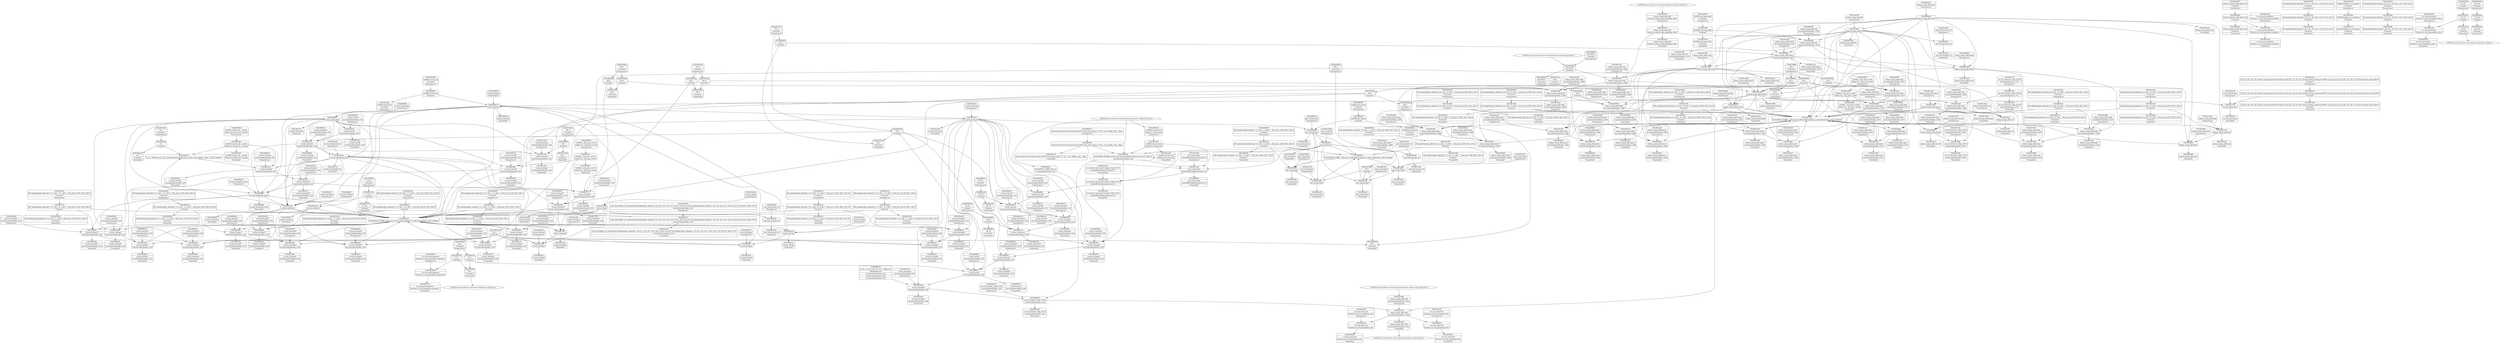 digraph {
	CE0x485dac0 [shape=record,shape=Mrecord,label="{CE0x485dac0|0:_i8,_:_GCMR_current_sid.__warned_internal_global_i8_0,_section_.data.unlikely_,_align_1:_elem_0:default:}"]
	CE0x4826d50 [shape=record,shape=Mrecord,label="{CE0x4826d50|selinux_mmap_addr:tmp3|security/selinux/hooks.c,3277|*SummSink*}"]
	CE0x4836670 [shape=record,shape=Mrecord,label="{CE0x4836670|%struct.common_audit_data*_null|*Constant*|*SummSource*}"]
	CE0x481ada0 [shape=record,shape=Mrecord,label="{CE0x481ada0|selinux_mmap_addr:rc.0|*SummSource*}"]
	CE0x481d430 [shape=record,shape=Mrecord,label="{CE0x481d430|selinux_mmap_addr:tmp16|security/selinux/hooks.c,3287|*SummSource*}"]
	CE0x486fa00 [shape=record,shape=Mrecord,label="{CE0x486fa00|get_current:bb}"]
	CE0x4807da0 [shape=record,shape=Mrecord,label="{CE0x4807da0|current_sid:do.end}"]
	CE0x4810ee0 [shape=record,shape=Mrecord,label="{CE0x4810ee0|i64_3|*Constant*|*SummSource*}"]
	CE0x4808080 [shape=record,shape=Mrecord,label="{CE0x4808080|selinux_mmap_addr:tobool|security/selinux/hooks.c,3277}"]
	CE0x486e840 [shape=record,shape=Mrecord,label="{CE0x486e840|current_sid:tmp23|security/selinux/hooks.c,218}"]
	CE0x4828e10 [shape=record,shape=Mrecord,label="{CE0x4828e10|selinux_mmap_addr:tmp4|security/selinux/hooks.c,3277|*SummSource*}"]
	CE0x4829cc0 [shape=record,shape=Mrecord,label="{CE0x4829cc0|i64*_getelementptr_inbounds_(_9_x_i64_,_9_x_i64_*___llvm_gcov_ctr255,_i64_0,_i64_6)|*Constant*|*SummSink*}"]
	CE0x480a630 [shape=record,shape=Mrecord,label="{CE0x480a630|current_sid:tmp19|security/selinux/hooks.c,218|*SummSink*}"]
	CE0x48333f0 [shape=record,shape=Mrecord,label="{CE0x48333f0|selinux_mmap_addr:tmp3|security/selinux/hooks.c,3277|*SummSource*}"]
	CE0x4830780 [shape=record,shape=Mrecord,label="{CE0x4830780|i8*_getelementptr_inbounds_(_45_x_i8_,_45_x_i8_*_.str12,_i32_0,_i32_0)|*Constant*}"]
	CE0x5be73a0 [shape=record,shape=Mrecord,label="{CE0x5be73a0|COLLAPSED:_GCMRE___llvm_gcov_ctr255_internal_global_9_x_i64_zeroinitializer:_elem_0:default:}"]
	CE0x486f370 [shape=record,shape=Mrecord,label="{CE0x486f370|current_sid:sid|security/selinux/hooks.c,220|*SummSink*}"]
	CE0x481f260 [shape=record,shape=Mrecord,label="{CE0x481f260|selinux_mmap_addr:tmp14|security/selinux/hooks.c,3286|*SummSource*}"]
	CE0x4833be0 [shape=record,shape=Mrecord,label="{CE0x4833be0|GLOBAL:lockdep_rcu_suspicious|*Constant*|*SummSource*}"]
	CE0x4822450 [shape=record,shape=Mrecord,label="{CE0x4822450|selinux_mmap_addr:tmp10|security/selinux/hooks.c,3280|*SummSource*}"]
	CE0x481db70 [shape=record,shape=Mrecord,label="{CE0x481db70|selinux_mmap_addr:tmp17|security/selinux/hooks.c,3287|*SummSource*}"]
	CE0x4833d20 [shape=record,shape=Mrecord,label="{CE0x4833d20|i8*_getelementptr_inbounds_(_25_x_i8_,_25_x_i8_*_.str3,_i32_0,_i32_0)|*Constant*|*SummSource*}"]
	CE0x480b6f0 [shape=record,shape=Mrecord,label="{CE0x480b6f0|GLOBAL:get_current|*Constant*|*SummSink*}"]
	CE0x48264e0 [shape=record,shape=Mrecord,label="{CE0x48264e0|current_sid:entry|*SummSink*}"]
	CE0x485c030 [shape=record,shape=Mrecord,label="{CE0x485c030|current_sid:land.lhs.true}"]
	CE0x48154d0 [shape=record,shape=Mrecord,label="{CE0x48154d0|selinux_mmap_addr:tobool|security/selinux/hooks.c,3277|*SummSource*}"]
	CE0x4810a00 [shape=record,shape=Mrecord,label="{CE0x4810a00|i64*_getelementptr_inbounds_(_11_x_i64_,_11_x_i64_*___llvm_gcov_ctr125,_i64_0,_i64_6)|*Constant*|*SummSource*}"]
	CE0x48233a0 [shape=record,shape=Mrecord,label="{CE0x48233a0|selinux_mmap_addr:tobool|security/selinux/hooks.c,3277|*SummSink*}"]
	CE0x4807000 [shape=record,shape=Mrecord,label="{CE0x4807000|current_sid:tmp2}"]
	CE0x48153a0 [shape=record,shape=Mrecord,label="{CE0x48153a0|i32_0|*Constant*|*SummSink*}"]
	CE0x483b4a0 [shape=record,shape=Mrecord,label="{CE0x483b4a0|avc_has_perm:ssid|Function::avc_has_perm&Arg::ssid::}"]
	CE0x482a3a0 [shape=record,shape=Mrecord,label="{CE0x482a3a0|selinux_mmap_addr:tmp12|security/selinux/hooks.c,3281}"]
	CE0x4807ca0 [shape=record,shape=Mrecord,label="{CE0x4807ca0|current_sid:do.body|*SummSink*}"]
	CE0x482d9b0 [shape=record,shape=Mrecord,label="{CE0x482d9b0|i64_65536|*Constant*|*SummSource*}"]
	CE0x4815330 [shape=record,shape=Mrecord,label="{CE0x4815330|i32_0|*Constant*|*SummSource*}"]
	CE0x485a1c0 [shape=record,shape=Mrecord,label="{CE0x485a1c0|i64*_getelementptr_inbounds_(_11_x_i64_,_11_x_i64_*___llvm_gcov_ctr125,_i64_0,_i64_0)|*Constant*|*SummSource*}"]
	CE0x480f1c0 [shape=record,shape=Mrecord,label="{CE0x480f1c0|%struct.task_struct*_(%struct.task_struct**)*_asm_movq_%gs:$_1:P_,$0_,_r,im,_dirflag_,_fpsr_,_flags_|*SummSource*}"]
	CE0x486df30 [shape=record,shape=Mrecord,label="{CE0x486df30|COLLAPSED:_CMRE:_elem_0::|security/selinux/hooks.c,218}"]
	CE0x4821fd0 [shape=record,shape=Mrecord,label="{CE0x4821fd0|i64*_getelementptr_inbounds_(_9_x_i64_,_9_x_i64_*___llvm_gcov_ctr255,_i64_0,_i64_0)|*Constant*}"]
	CE0x486d2e0 [shape=record,shape=Mrecord,label="{CE0x486d2e0|current_sid:cred|security/selinux/hooks.c,218|*SummSink*}"]
	CE0x481a780 [shape=record,shape=Mrecord,label="{CE0x481a780|_ret_i32_%retval.0,_!dbg_!27728|security/selinux/avc.c,775|*SummSink*}"]
	CE0x4813980 [shape=record,shape=Mrecord,label="{CE0x4813980|i64_1|*Constant*}"]
	CE0x480b1a0 [shape=record,shape=Mrecord,label="{CE0x480b1a0|current_sid:call4|security/selinux/hooks.c,218|*SummSink*}"]
	CE0x4816040 [shape=record,shape=Mrecord,label="{CE0x4816040|selinux_mmap_addr:cmp|security/selinux/hooks.c,3280}"]
	CE0x4813670 [shape=record,shape=Mrecord,label="{CE0x4813670|_call_void_mcount()_#3|*SummSink*}"]
	CE0x4822810 [shape=record,shape=Mrecord,label="{CE0x4822810|selinux_mmap_addr:if.end4}"]
	CE0x48366e0 [shape=record,shape=Mrecord,label="{CE0x48366e0|%struct.common_audit_data*_null|*Constant*|*SummSink*}"]
	CE0x481f6c0 [shape=record,shape=Mrecord,label="{CE0x481f6c0|selinux_mmap_addr:tmp15|security/selinux/hooks.c,3286}"]
	CE0x486ce20 [shape=record,shape=Mrecord,label="{CE0x486ce20|i32_78|*Constant*}"]
	CE0x486dd40 [shape=record,shape=Mrecord,label="{CE0x486dd40|i32_22|*Constant*|*SummSink*}"]
	CE0x4816160 [shape=record,shape=Mrecord,label="{CE0x4816160|selinux_mmap_addr:cmp|security/selinux/hooks.c,3280|*SummSource*}"]
	CE0x480fc30 [shape=record,shape=Mrecord,label="{CE0x480fc30|current_sid:tmp|*SummSink*}"]
	CE0x4806230 [shape=record,shape=Mrecord,label="{CE0x4806230|current_sid:tmp14|security/selinux/hooks.c,218|*SummSource*}"]
	CE0x4819cb0 [shape=record,shape=Mrecord,label="{CE0x4819cb0|selinux_mmap_addr:tmp6|security/selinux/hooks.c,3278|*SummSink*}"]
	CE0x485b8d0 [shape=record,shape=Mrecord,label="{CE0x485b8d0|current_sid:tmp7|security/selinux/hooks.c,218|*SummSink*}"]
	CE0x480a9c0 [shape=record,shape=Mrecord,label="{CE0x480a9c0|current_sid:tmp20|security/selinux/hooks.c,218|*SummSink*}"]
	"CONST[source:2(external),value:2(dynamic)][purpose:{subject}][SrcIdx:2]"
	CE0x4810770 [shape=record,shape=Mrecord,label="{CE0x4810770|i64*_getelementptr_inbounds_(_11_x_i64_,_11_x_i64_*___llvm_gcov_ctr125,_i64_0,_i64_6)|*Constant*}"]
	CE0x4828b80 [shape=record,shape=Mrecord,label="{CE0x4828b80|selinux_mmap_addr:tmp3|security/selinux/hooks.c,3277}"]
	CE0x481d9f0 [shape=record,shape=Mrecord,label="{CE0x481d9f0|selinux_mmap_addr:tmp17|security/selinux/hooks.c,3287}"]
	CE0x4831200 [shape=record,shape=Mrecord,label="{CE0x4831200|i32_(i32,_i32,_i16,_i32,_%struct.common_audit_data*)*_bitcast_(i32_(i32,_i32,_i16,_i32,_%struct.common_audit_data.495*)*_avc_has_perm_to_i32_(i32,_i32,_i16,_i32,_%struct.common_audit_data*)*)|*Constant*|*SummSink*}"]
	CE0x480c230 [shape=record,shape=Mrecord,label="{CE0x480c230|%struct.task_struct*_(%struct.task_struct**)*_asm_movq_%gs:$_1:P_,$0_,_r,im,_dirflag_,_fpsr_,_flags_|*SummSink*}"]
	CE0x486f770 [shape=record,shape=Mrecord,label="{CE0x486f770|0:_i32,_4:_i32,_8:_i32,_12:_i32,_:_CMRE_4,8_|*MultipleSource*|security/selinux/hooks.c,218|security/selinux/hooks.c,218|security/selinux/hooks.c,220}"]
	CE0x485c1c0 [shape=record,shape=Mrecord,label="{CE0x485c1c0|current_sid:land.lhs.true|*SummSink*}"]
	CE0x4854830 [shape=record,shape=Mrecord,label="{CE0x4854830|i64*_getelementptr_inbounds_(_11_x_i64_,_11_x_i64_*___llvm_gcov_ctr125,_i64_0,_i64_1)|*Constant*}"]
	CE0x4104180 [shape=record,shape=Mrecord,label="{CE0x4104180|selinux_mmap_addr:tmp|*SummSink*}"]
	CE0x486f210 [shape=record,shape=Mrecord,label="{CE0x486f210|current_sid:sid|security/selinux/hooks.c,220}"]
	CE0x4832ea0 [shape=record,shape=Mrecord,label="{CE0x4832ea0|avc_has_perm:auditdata|Function::avc_has_perm&Arg::auditdata::|*SummSource*}"]
	CE0x5be7330 [shape=record,shape=Mrecord,label="{CE0x5be7330|selinux_mmap_addr:tmp}"]
	CE0x4857ea0 [shape=record,shape=Mrecord,label="{CE0x4857ea0|i64*_getelementptr_inbounds_(_11_x_i64_,_11_x_i64_*___llvm_gcov_ctr125,_i64_0,_i64_8)|*Constant*|*SummSink*}"]
	CE0x4859f90 [shape=record,shape=Mrecord,label="{CE0x4859f90|current_sid:if.end|*SummSink*}"]
	CE0x482f0e0 [shape=record,shape=Mrecord,label="{CE0x482f0e0|i64_0|*Constant*}"]
	CE0x485a950 [shape=record,shape=Mrecord,label="{CE0x485a950|current_sid:tmp7|security/selinux/hooks.c,218}"]
	CE0x480f6c0 [shape=record,shape=Mrecord,label="{CE0x480f6c0|i64_3|*Constant*}"]
	CE0x480c8c0 [shape=record,shape=Mrecord,label="{CE0x480c8c0|GLOBAL:__llvm_gcov_ctr125|Global_var:__llvm_gcov_ctr125}"]
	CE0x482a620 [shape=record,shape=Mrecord,label="{CE0x482a620|selinux_mmap_addr:tmp12|security/selinux/hooks.c,3281|*SummSink*}"]
	CE0x4821b10 [shape=record,shape=Mrecord,label="{CE0x4821b10|selinux_mmap_addr:tmp4|security/selinux/hooks.c,3277|*SummSink*}"]
	CE0x48262e0 [shape=record,shape=Mrecord,label="{CE0x48262e0|current_sid:entry|*SummSource*}"]
	CE0x482db50 [shape=record,shape=Mrecord,label="{CE0x482db50|selinux_mmap_addr:cmp|security/selinux/hooks.c,3280|*SummSink*}"]
	CE0x4833c70 [shape=record,shape=Mrecord,label="{CE0x4833c70|GLOBAL:lockdep_rcu_suspicious|*Constant*|*SummSink*}"]
	CE0x4828da0 [shape=record,shape=Mrecord,label="{CE0x4828da0|selinux_mmap_addr:tmp4|security/selinux/hooks.c,3277}"]
	CE0x4858980 [shape=record,shape=Mrecord,label="{CE0x4858980|current_sid:land.lhs.true2|*SummSink*}"]
	CE0x483a7e0 [shape=record,shape=Mrecord,label="{CE0x483a7e0|current_sid:tmp16|security/selinux/hooks.c,218|*SummSource*}"]
	CE0x485cfb0 [shape=record,shape=Mrecord,label="{CE0x485cfb0|current_sid:tmp8|security/selinux/hooks.c,218|*SummSink*}"]
	CE0x4830d00 [shape=record,shape=Mrecord,label="{CE0x4830d00|i64*_getelementptr_inbounds_(_11_x_i64_,_11_x_i64_*___llvm_gcov_ctr125,_i64_0,_i64_9)|*Constant*|*SummSource*}"]
	CE0x483b850 [shape=record,shape=Mrecord,label="{CE0x483b850|avc_has_perm:ssid|Function::avc_has_perm&Arg::ssid::|*SummSink*}"]
	CE0x4870680 [shape=record,shape=Mrecord,label="{CE0x4870680|i64*_getelementptr_inbounds_(_2_x_i64_,_2_x_i64_*___llvm_gcov_ctr98,_i64_0,_i64_0)|*Constant*|*SummSource*}"]
	CE0x4824950 [shape=record,shape=Mrecord,label="{CE0x4824950|selinux_mmap_addr:call|security/selinux/hooks.c,3276|*SummSource*}"]
	CE0x483c740 [shape=record,shape=Mrecord,label="{CE0x483c740|get_current:tmp1|*SummSource*}"]
	CE0x48307f0 [shape=record,shape=Mrecord,label="{CE0x48307f0|i8*_getelementptr_inbounds_(_45_x_i8_,_45_x_i8_*_.str12,_i32_0,_i32_0)|*Constant*|*SummSource*}"]
	CE0x481d060 [shape=record,shape=Mrecord,label="{CE0x481d060|i64*_getelementptr_inbounds_(_9_x_i64_,_9_x_i64_*___llvm_gcov_ctr255,_i64_0,_i64_8)|*Constant*|*SummSink*}"]
	CE0x483b910 [shape=record,shape=Mrecord,label="{CE0x483b910|avc_has_perm:tsid|Function::avc_has_perm&Arg::tsid::}"]
	CE0x4814c80 [shape=record,shape=Mrecord,label="{CE0x4814c80|current_sid:bb}"]
	CE0x4870040 [shape=record,shape=Mrecord,label="{CE0x4870040|current_sid:tmp24|security/selinux/hooks.c,220}"]
	CE0x486cf00 [shape=record,shape=Mrecord,label="{CE0x486cf00|i32_78|*Constant*|*SummSource*}"]
	CE0x4815640 [shape=record,shape=Mrecord,label="{CE0x4815640|selinux_mmap_addr:tmp7|security/selinux/hooks.c,3278}"]
	CE0x481a540 [shape=record,shape=Mrecord,label="{CE0x481a540|avc_has_perm:auditdata|Function::avc_has_perm&Arg::auditdata::|*SummSink*}"]
	CE0x48126d0 [shape=record,shape=Mrecord,label="{CE0x48126d0|GLOBAL:current_sid|*Constant*|*SummSource*}"]
	CE0x4859ef0 [shape=record,shape=Mrecord,label="{CE0x4859ef0|current_sid:if.end|*SummSource*}"]
	CE0x4822ec0 [shape=record,shape=Mrecord,label="{CE0x4822ec0|i32_(i32,_i32,_i16,_i32,_%struct.common_audit_data*)*_bitcast_(i32_(i32,_i32,_i16,_i32,_%struct.common_audit_data.495*)*_avc_has_perm_to_i32_(i32,_i32,_i16,_i32,_%struct.common_audit_data*)*)|*Constant*|*SummSource*}"]
	CE0x4823cb0 [shape=record,shape=Mrecord,label="{CE0x4823cb0|selinux_mmap_addr:tmp8|security/selinux/hooks.c,3280}"]
	CE0x4812560 [shape=record,shape=Mrecord,label="{CE0x4812560|selinux_mmap_addr:call2|security/selinux/hooks.c,3281|*SummSink*}"]
	CE0x4823a00 [shape=record,shape=Mrecord,label="{CE0x4823a00|selinux_mmap_addr:tmp8|security/selinux/hooks.c,3280|*SummSink*}"]
	CE0x480e9f0 [shape=record,shape=Mrecord,label="{CE0x480e9f0|get_current:tmp3|*SummSource*}"]
	CE0x48057a0 [shape=record,shape=Mrecord,label="{CE0x48057a0|current_sid:tobool|security/selinux/hooks.c,218}"]
	CE0x485b160 [shape=record,shape=Mrecord,label="{CE0x485b160|current_sid:if.end}"]
	CE0x4835aa0 [shape=record,shape=Mrecord,label="{CE0x4835aa0|current_sid:tmp11|security/selinux/hooks.c,218|*SummSource*}"]
	CE0x481d3c0 [shape=record,shape=Mrecord,label="{CE0x481d3c0|selinux_mmap_addr:tmp16|security/selinux/hooks.c,3287}"]
	CE0x480f410 [shape=record,shape=Mrecord,label="{CE0x480f410|current_sid:tobool|security/selinux/hooks.c,218|*SummSource*}"]
	CE0x481b230 [shape=record,shape=Mrecord,label="{CE0x481b230|i64*_getelementptr_inbounds_(_9_x_i64_,_9_x_i64_*___llvm_gcov_ctr255,_i64_0,_i64_7)|*Constant*|*SummSource*}"]
	CE0x4813350 [shape=record,shape=Mrecord,label="{CE0x4813350|selinux_mmap_addr:if.end4|*SummSink*}"]
	CE0x67868f0 [shape=record,shape=Mrecord,label="{CE0x67868f0|i64_2|*Constant*|*SummSource*}"]
	CE0x481f3e0 [shape=record,shape=Mrecord,label="{CE0x481f3e0|selinux_mmap_addr:tmp14|security/selinux/hooks.c,3286|*SummSink*}"]
	CE0x48228b0 [shape=record,shape=Mrecord,label="{CE0x48228b0|selinux_mmap_addr:if.end4|*SummSource*}"]
	CE0x4830860 [shape=record,shape=Mrecord,label="{CE0x4830860|i8*_getelementptr_inbounds_(_45_x_i8_,_45_x_i8_*_.str12,_i32_0,_i32_0)|*Constant*|*SummSink*}"]
	CE0x486e190 [shape=record,shape=Mrecord,label="{CE0x486e190|current_sid:security|security/selinux/hooks.c,218|*SummSource*}"]
	CE0x480b930 [shape=record,shape=Mrecord,label="{CE0x480b930|get_current:entry|*SummSource*}"]
	CE0x4811970 [shape=record,shape=Mrecord,label="{CE0x4811970|selinux_mmap_addr:return|*SummSink*}"]
	CE0x4832210 [shape=record,shape=Mrecord,label="{CE0x4832210|i16_45|*Constant*}"]
	CE0x4859e50 [shape=record,shape=Mrecord,label="{CE0x4859e50|get_current:tmp}"]
	CE0x48550b0 [shape=record,shape=Mrecord,label="{CE0x48550b0|GLOBAL:__llvm_gcov_ctr125|Global_var:__llvm_gcov_ctr125|*SummSource*}"]
	CE0x4823b40 [shape=record,shape=Mrecord,label="{CE0x4823b40|i64_4|*Constant*}"]
	CE0x4826c40 [shape=record,shape=Mrecord,label="{CE0x4826c40|i64_0|*Constant*|*SummSink*}"]
	CE0x481d740 [shape=record,shape=Mrecord,label="{CE0x481d740|selinux_mmap_addr:tmp16|security/selinux/hooks.c,3287|*SummSink*}"]
	CE0x4856bf0 [shape=record,shape=Mrecord,label="{CE0x4856bf0|current_sid:tmp9|security/selinux/hooks.c,218|*SummSink*}"]
	CE0x485d170 [shape=record,shape=Mrecord,label="{CE0x485d170|current_sid:tobool1|security/selinux/hooks.c,218|*SummSink*}"]
	CE0x4812e40 [shape=record,shape=Mrecord,label="{CE0x4812e40|selinux_mmap_addr:tmp5|security/selinux/hooks.c,3277|*SummSink*}"]
	CE0x48112f0 [shape=record,shape=Mrecord,label="{CE0x48112f0|_call_void_mcount()_#3|*SummSource*}"]
	CE0x486fd50 [shape=record,shape=Mrecord,label="{CE0x486fd50|i64*_getelementptr_inbounds_(_2_x_i64_,_2_x_i64_*___llvm_gcov_ctr98,_i64_0,_i64_0)|*Constant*|*SummSink*}"]
	CE0x480f650 [shape=record,shape=Mrecord,label="{CE0x480f650|i64_2|*Constant*}"]
	CE0x482ebe0 [shape=record,shape=Mrecord,label="{CE0x482ebe0|selinux_mmap_addr:tmp11|security/selinux/hooks.c,3280|*SummSink*}"]
	"CONST[source:0(mediator),value:2(dynamic)][purpose:{object,subject}][SrcIdx:3]"
	CE0x486fb00 [shape=record,shape=Mrecord,label="{CE0x486fb00|COLLAPSED:_GCMRE___llvm_gcov_ctr98_internal_global_2_x_i64_zeroinitializer:_elem_0:default:}"]
	CE0x4820cc0 [shape=record,shape=Mrecord,label="{CE0x4820cc0|selinux_mmap_addr:tmp10|security/selinux/hooks.c,3280}"]
	CE0x4824d60 [shape=record,shape=Mrecord,label="{CE0x4824d60|i8*_getelementptr_inbounds_(_25_x_i8_,_25_x_i8_*_.str3,_i32_0,_i32_0)|*Constant*}"]
	CE0x480f000 [shape=record,shape=Mrecord,label="{CE0x480f000|get_current:tmp4|./arch/x86/include/asm/current.h,14|*SummSink*}"]
	CE0x482b290 [shape=record,shape=Mrecord,label="{CE0x482b290|_ret_i32_%tmp24,_!dbg_!27742|security/selinux/hooks.c,220|*SummSink*}"]
	CE0x4811600 [shape=record,shape=Mrecord,label="{CE0x4811600|i64*_getelementptr_inbounds_(_2_x_i64_,_2_x_i64_*___llvm_gcov_ctr98,_i64_0,_i64_1)|*Constant*|*SummSink*}"]
	CE0x4811250 [shape=record,shape=Mrecord,label="{CE0x4811250|current_sid:tmp4|security/selinux/hooks.c,218|*SummSink*}"]
	CE0x4820db0 [shape=record,shape=Mrecord,label="{CE0x4820db0|selinux_mmap_addr:if.then|*SummSource*}"]
	CE0x4854a50 [shape=record,shape=Mrecord,label="{CE0x4854a50|current_sid:tmp1|*SummSink*}"]
	CE0x4854c90 [shape=record,shape=Mrecord,label="{CE0x4854c90|GLOBAL:current_task|Global_var:current_task|*SummSource*}"]
	CE0x480d680 [shape=record,shape=Mrecord,label="{CE0x480d680|current_sid:do.body}"]
	CE0x480bee0 [shape=record,shape=Mrecord,label="{CE0x480bee0|current_sid:tmp8|security/selinux/hooks.c,218|*SummSource*}"]
	CE0x6534780 [shape=record,shape=Mrecord,label="{CE0x6534780|i64*_getelementptr_inbounds_(_9_x_i64_,_9_x_i64_*___llvm_gcov_ctr255,_i64_0,_i64_0)|*Constant*|*SummSource*}"]
	CE0x4809690 [shape=record,shape=Mrecord,label="{CE0x4809690|current_sid:tmp17|security/selinux/hooks.c,218|*SummSource*}"]
	CE0x4832790 [shape=record,shape=Mrecord,label="{CE0x4832790|avc_has_perm:tclass|Function::avc_has_perm&Arg::tclass::}"]
	CE0x4854760 [shape=record,shape=Mrecord,label="{CE0x4854760|current_sid:tmp1|*SummSource*}"]
	CE0x482a410 [shape=record,shape=Mrecord,label="{CE0x482a410|selinux_mmap_addr:tmp12|security/selinux/hooks.c,3281|*SummSource*}"]
	CE0x4830b30 [shape=record,shape=Mrecord,label="{CE0x4830b30|i64*_getelementptr_inbounds_(_11_x_i64_,_11_x_i64_*___llvm_gcov_ctr125,_i64_0,_i64_9)|*Constant*}"]
	CE0x485b050 [shape=record,shape=Mrecord,label="{CE0x485b050|current_sid:if.then|*SummSink*}"]
	CE0x4855ac0 [shape=record,shape=Mrecord,label="{CE0x4855ac0|current_sid:tmp|*SummSource*}"]
	CE0x4824a40 [shape=record,shape=Mrecord,label="{CE0x4824a40|selinux_mmap_addr:call|security/selinux/hooks.c,3276|*SummSink*}"]
	CE0x48086c0 [shape=record,shape=Mrecord,label="{CE0x48086c0|GLOBAL:current_sid|*Constant*}"]
	CE0x486ee70 [shape=record,shape=Mrecord,label="{CE0x486ee70|i32_1|*Constant*}"]
	CE0x4823dc0 [shape=record,shape=Mrecord,label="{CE0x4823dc0|selinux_mmap_addr:tmp8|security/selinux/hooks.c,3280|*SummSource*}"]
	CE0x485af30 [shape=record,shape=Mrecord,label="{CE0x485af30|current_sid:if.then|*SummSource*}"]
	CE0x4808730 [shape=record,shape=Mrecord,label="{CE0x4808730|selinux_mmap_addr:tmp13|security/selinux/hooks.c,3281}"]
	CE0x481af40 [shape=record,shape=Mrecord,label="{CE0x481af40|selinux_mmap_addr:rc.0|*SummSink*}"]
	CE0x485bf70 [shape=record,shape=Mrecord,label="{CE0x485bf70|current_sid:land.lhs.true2|*SummSource*}"]
	CE0x4832800 [shape=record,shape=Mrecord,label="{CE0x4832800|avc_has_perm:tclass|Function::avc_has_perm&Arg::tclass::|*SummSource*}"]
	CE0x4823bb0 [shape=record,shape=Mrecord,label="{CE0x4823bb0|i64_4|*Constant*|*SummSource*}"]
	CE0x483aa90 [shape=record,shape=Mrecord,label="{CE0x483aa90|i8_1|*Constant*}"]
	CE0x480a260 [shape=record,shape=Mrecord,label="{CE0x480a260|current_sid:tmp19|security/selinux/hooks.c,218|*SummSource*}"]
	CE0x4855200 [shape=record,shape=Mrecord,label="{CE0x4855200|current_sid:tmp5|security/selinux/hooks.c,218|*SummSink*}"]
	CE0x485b750 [shape=record,shape=Mrecord,label="{CE0x485b750|current_sid:tmp7|security/selinux/hooks.c,218|*SummSource*}"]
	CE0x4809290 [shape=record,shape=Mrecord,label="{CE0x4809290|i64*_getelementptr_inbounds_(_11_x_i64_,_11_x_i64_*___llvm_gcov_ctr125,_i64_0,_i64_9)|*Constant*|*SummSink*}"]
	CE0x480eea0 [shape=record,shape=Mrecord,label="{CE0x480eea0|current_sid:tmp3|*SummSink*}"]
	CE0x480ec90 [shape=record,shape=Mrecord,label="{CE0x480ec90|current_sid:tmp3|*SummSource*}"]
	CE0x482d340 [shape=record,shape=Mrecord,label="{CE0x482d340|current_sid:tmp15|security/selinux/hooks.c,218|*SummSource*}"]
	CE0x4822a00 [shape=record,shape=Mrecord,label="{CE0x4822a00|selinux_mmap_addr:if.end|*SummSink*}"]
	CE0x4857bf0 [shape=record,shape=Mrecord,label="{CE0x4857bf0|i1_true|*Constant*|*SummSource*}"]
	CE0x4805e00 [shape=record,shape=Mrecord,label="{CE0x4805e00|current_sid:tmp13|security/selinux/hooks.c,218|*SummSink*}"]
	CE0x4819f00 [shape=record,shape=Mrecord,label="{CE0x4819f00|i64_65536|*Constant*}"]
	CE0x4859820 [shape=record,shape=Mrecord,label="{CE0x4859820|current_sid:tmp6|security/selinux/hooks.c,218|*SummSource*}"]
	CE0x4809cb0 [shape=record,shape=Mrecord,label="{CE0x4809cb0|current_sid:tmp18|security/selinux/hooks.c,218|*SummSink*}"]
	CE0x486d7a0 [shape=record,shape=Mrecord,label="{CE0x486d7a0|current_sid:tmp21|security/selinux/hooks.c,218|*SummSource*}"]
	CE0x480a510 [shape=record,shape=Mrecord,label="{CE0x480a510|i64*_getelementptr_inbounds_(_11_x_i64_,_11_x_i64_*___llvm_gcov_ctr125,_i64_0,_i64_10)|*Constant*|*SummSource*}"]
	CE0x486d210 [shape=record,shape=Mrecord,label="{CE0x486d210|current_sid:cred|security/selinux/hooks.c,218|*SummSource*}"]
	CE0x4833260 [shape=record,shape=Mrecord,label="{CE0x4833260|avc_has_perm:auditdata|Function::avc_has_perm&Arg::auditdata::}"]
	CE0x4809de0 [shape=record,shape=Mrecord,label="{CE0x4809de0|current_sid:tmp19|security/selinux/hooks.c,218}"]
	CE0x4812410 [shape=record,shape=Mrecord,label="{CE0x4812410|selinux_mmap_addr:call2|security/selinux/hooks.c,3281}"]
	CE0x481be30 [shape=record,shape=Mrecord,label="{CE0x481be30|_ret_%struct.task_struct*_%tmp4,_!dbg_!27714|./arch/x86/include/asm/current.h,14|*SummSource*}"]
	CE0x4831330 [shape=record,shape=Mrecord,label="{CE0x4831330|avc_has_perm:entry}"]
	CE0x486e6d0 [shape=record,shape=Mrecord,label="{CE0x486e6d0|current_sid:tmp22|security/selinux/hooks.c,218|*SummSource*}"]
	CE0x48350a0 [shape=record,shape=Mrecord,label="{CE0x48350a0|current_sid:call|security/selinux/hooks.c,218}"]
	CE0x4857d70 [shape=record,shape=Mrecord,label="{CE0x4857d70|i1_true|*Constant*|*SummSink*}"]
	CE0x48360a0 [shape=record,shape=Mrecord,label="{CE0x48360a0|i64*_getelementptr_inbounds_(_2_x_i64_,_2_x_i64_*___llvm_gcov_ctr98,_i64_0,_i64_1)|*Constant*|*SummSource*}"]
	CE0x485e600 [shape=record,shape=Mrecord,label="{CE0x485e600|i32_218|*Constant*|*SummSink*}"]
	CE0x4855a50 [shape=record,shape=Mrecord,label="{CE0x4855a50|COLLAPSED:_GCMRE___llvm_gcov_ctr125_internal_global_11_x_i64_zeroinitializer:_elem_0:default:}"]
	CE0x4819aa0 [shape=record,shape=Mrecord,label="{CE0x4819aa0|selinux_mmap_addr:tmp6|security/selinux/hooks.c,3278}"]
	CE0x483c360 [shape=record,shape=Mrecord,label="{CE0x483c360|current_sid:tmp2|*SummSink*}"]
	CE0x48058d0 [shape=record,shape=Mrecord,label="{CE0x48058d0|current_sid:tobool|security/selinux/hooks.c,218|*SummSink*}"]
	CE0x4809990 [shape=record,shape=Mrecord,label="{CE0x4809990|current_sid:tmp18|security/selinux/hooks.c,218}"]
	CE0x6534920 [shape=record,shape=Mrecord,label="{CE0x6534920|i64*_getelementptr_inbounds_(_9_x_i64_,_9_x_i64_*___llvm_gcov_ctr255,_i64_0,_i64_0)|*Constant*|*SummSink*}"]
	CE0x4820670 [shape=record,shape=Mrecord,label="{CE0x4820670|i64_1|*Constant*|*SummSink*}"]
	CE0x48162f0 [shape=record,shape=Mrecord,label="{CE0x48162f0|i64_5|*Constant*}"]
	CE0x4858860 [shape=record,shape=Mrecord,label="{CE0x4858860|current_sid:land.lhs.true2}"]
	"CONST[source:0(mediator),value:0(static)][purpose:{operation}]"
	CE0x485c0f0 [shape=record,shape=Mrecord,label="{CE0x485c0f0|current_sid:land.lhs.true|*SummSource*}"]
	CE0x48209b0 [shape=record,shape=Mrecord,label="{CE0x48209b0|selinux_mmap_addr:tmp9|security/selinux/hooks.c,3280}"]
	CE0x4812a80 [shape=record,shape=Mrecord,label="{CE0x4812a80|GLOBAL:current_sid|*Constant*|*SummSink*}"]
	CE0x4822a70 [shape=record,shape=Mrecord,label="{CE0x4822a70|i32_(i32,_i32,_i16,_i32,_%struct.common_audit_data*)*_bitcast_(i32_(i32,_i32,_i16,_i32,_%struct.common_audit_data.495*)*_avc_has_perm_to_i32_(i32,_i32,_i16,_i32,_%struct.common_audit_data*)*)|*Constant*}"]
	CE0x482cf30 [shape=record,shape=Mrecord,label="{CE0x482cf30|get_current:tmp3}"]
	"CONST[source:2(external),value:0(static)][purpose:{operation}][SrcIdx:0]"
	CE0x485c280 [shape=record,shape=Mrecord,label="{CE0x485c280|current_sid:if.then}"]
	CE0x4820600 [shape=record,shape=Mrecord,label="{CE0x4820600|i64_1|*Constant*|*SummSource*}"]
	CE0x48246a0 [shape=record,shape=Mrecord,label="{CE0x48246a0|selinux_mmap_addr:addr|Function::selinux_mmap_addr&Arg::addr::|*SummSink*}"]
	CE0x4870130 [shape=record,shape=Mrecord,label="{CE0x4870130|current_sid:tmp24|security/selinux/hooks.c,220|*SummSource*}"]
	CE0x48324c0 [shape=record,shape=Mrecord,label="{CE0x48324c0|i16_45|*Constant*|*SummSink*}"]
	CE0x485dff0 [shape=record,shape=Mrecord,label="{CE0x485dff0|i8*_getelementptr_inbounds_(_25_x_i8_,_25_x_i8_*_.str3,_i32_0,_i32_0)|*Constant*|*SummSink*}"]
	CE0x480d6f0 [shape=record,shape=Mrecord,label="{CE0x480d6f0|current_sid:do.body|*SummSource*}"]
	CE0x4825f40 [shape=record,shape=Mrecord,label="{CE0x4825f40|selinux_mmap_addr:tmp1}"]
	CE0x4855810 [shape=record,shape=Mrecord,label="{CE0x4855810|i64*_getelementptr_inbounds_(_11_x_i64_,_11_x_i64_*___llvm_gcov_ctr125,_i64_0,_i64_0)|*Constant*|*SummSink*}"]
	CE0x482a7d0 [shape=record,shape=Mrecord,label="{CE0x482a7d0|_call_void_mcount()_#3|*SummSource*}"]
	CE0x4803430 [shape=record,shape=Mrecord,label="{CE0x4803430|selinux_mmap_addr:entry|*SummSource*}"]
	CE0x485a820 [shape=record,shape=Mrecord,label="{CE0x485a820|current_sid:tmp6|security/selinux/hooks.c,218|*SummSink*}"]
	CE0x48320a0 [shape=record,shape=Mrecord,label="{CE0x48320a0|avc_has_perm:tsid|Function::avc_has_perm&Arg::tsid::|*SummSink*}"]
	CE0x4814e40 [shape=record,shape=Mrecord,label="{CE0x4814e40|current_sid:bb|*SummSource*}"]
	CE0x4856ed0 [shape=record,shape=Mrecord,label="{CE0x4856ed0|current_sid:tmp10|security/selinux/hooks.c,218|*SummSource*}"]
	CE0x4820280 [shape=record,shape=Mrecord,label="{CE0x4820280|i64_4|*Constant*}"]
	CE0x482d2d0 [shape=record,shape=Mrecord,label="{CE0x482d2d0|current_sid:tmp15|security/selinux/hooks.c,218}"]
	CE0x4822530 [shape=record,shape=Mrecord,label="{CE0x4822530|selinux_mmap_addr:tmp10|security/selinux/hooks.c,3280|*SummSink*}"]
	CE0x4812c90 [shape=record,shape=Mrecord,label="{CE0x4812c90|get_current:tmp1|*SummSink*}"]
	CE0x4870220 [shape=record,shape=Mrecord,label="{CE0x4870220|current_sid:tmp24|security/selinux/hooks.c,220|*SummSink*}"]
	CE0x4811f90 [shape=record,shape=Mrecord,label="{CE0x4811f90|i64*_getelementptr_inbounds_(_9_x_i64_,_9_x_i64_*___llvm_gcov_ctr255,_i64_0,_i64_6)|*Constant*}"]
	CE0x486ece0 [shape=record,shape=Mrecord,label="{CE0x486ece0|current_sid:tmp23|security/selinux/hooks.c,218|*SummSink*}"]
	CE0x481f650 [shape=record,shape=Mrecord,label="{CE0x481f650|selinux_mmap_addr:retval.0}"]
	CE0x4836c00 [shape=record,shape=Mrecord,label="{CE0x4836c00|_call_void_mcount()_#3}"]
	CE0x4810fc0 [shape=record,shape=Mrecord,label="{CE0x4810fc0|i64_0|*Constant*}"]
	CE0x66c49d0 [shape=record,shape=Mrecord,label="{CE0x66c49d0|GLOBAL:__llvm_gcov_ctr255|Global_var:__llvm_gcov_ctr255}"]
	CE0x481a960 [shape=record,shape=Mrecord,label="{CE0x481a960|i64*_getelementptr_inbounds_(_9_x_i64_,_9_x_i64_*___llvm_gcov_ctr255,_i64_0,_i64_7)|*Constant*}"]
	CE0x48596d0 [shape=record,shape=Mrecord,label="{CE0x48596d0|current_sid:tmp6|security/selinux/hooks.c,218}"]
	CE0x4821c80 [shape=record,shape=Mrecord,label="{CE0x4821c80|selinux_mmap_addr:tmp5|security/selinux/hooks.c,3277}"]
	CE0x482d3b0 [shape=record,shape=Mrecord,label="{CE0x482d3b0|current_sid:tmp15|security/selinux/hooks.c,218|*SummSink*}"]
	CE0x480b570 [shape=record,shape=Mrecord,label="{CE0x480b570|GLOBAL:get_current|*Constant*|*SummSource*}"]
	CE0x4826170 [shape=record,shape=Mrecord,label="{CE0x4826170|current_sid:entry}"]
	CE0x48139f0 [shape=record,shape=Mrecord,label="{CE0x48139f0|get_current:tmp1}"]
	CE0x482a080 [shape=record,shape=Mrecord,label="{CE0x482a080|selinux_mmap_addr:tmp1|*SummSink*}"]
	CE0x482ad60 [shape=record,shape=Mrecord,label="{CE0x482ad60|selinux_mmap_addr:tmp6|security/selinux/hooks.c,3278|*SummSource*}"]
	CE0x4812fb0 [shape=record,shape=Mrecord,label="{CE0x4812fb0|i64*_getelementptr_inbounds_(_9_x_i64_,_9_x_i64_*___llvm_gcov_ctr255,_i64_0,_i64_3)|*Constant*|*SummSource*}"]
	CE0x48267d0 [shape=record,shape=Mrecord,label="{CE0x48267d0|_ret_i32_%tmp24,_!dbg_!27742|security/selinux/hooks.c,220|*SummSource*}"]
	CE0x482da20 [shape=record,shape=Mrecord,label="{CE0x482da20|i64_65536|*Constant*|*SummSink*}"]
	CE0x66c4960 [shape=record,shape=Mrecord,label="{CE0x66c4960|GLOBAL:__llvm_gcov_ctr255|Global_var:__llvm_gcov_ctr255|*SummSource*}"]
	CE0x4825070 [shape=record,shape=Mrecord,label="{CE0x4825070|_call_void_lockdep_rcu_suspicious(i8*_getelementptr_inbounds_(_25_x_i8_,_25_x_i8_*_.str3,_i32_0,_i32_0),_i32_218,_i8*_getelementptr_inbounds_(_45_x_i8_,_45_x_i8_*_.str12,_i32_0,_i32_0))_#10,_!dbg_!27727|security/selinux/hooks.c,218}"]
	CE0x4832990 [shape=record,shape=Mrecord,label="{CE0x4832990|avc_has_perm:requested|Function::avc_has_perm&Arg::requested::}"]
	CE0x4809700 [shape=record,shape=Mrecord,label="{CE0x4809700|current_sid:tmp17|security/selinux/hooks.c,218|*SummSink*}"]
	CE0x4811390 [shape=record,shape=Mrecord,label="{CE0x4811390|_call_void_mcount()_#3|*SummSink*}"]
	CE0x4820b50 [shape=record,shape=Mrecord,label="{CE0x4820b50|selinux_mmap_addr:tmp9|security/selinux/hooks.c,3280|*SummSink*}"]
	CE0x4825e50 [shape=record,shape=Mrecord,label="{CE0x4825e50|_call_void_mcount()_#3}"]
	CE0x485c880 [shape=record,shape=Mrecord,label="{CE0x485c880|GLOBAL:current_sid.__warned|Global_var:current_sid.__warned|*SummSource*}"]
	CE0x4873700 [shape=record,shape=Mrecord,label="{CE0x4873700|get_current:tmp4|./arch/x86/include/asm/current.h,14|*SummSource*}"]
	CE0x4814430 [shape=record,shape=Mrecord,label="{CE0x4814430|_ret_i32_%retval.0,_!dbg_!27727|security/selinux/hooks.c,3287|*SummSink*}"]
	CE0x48191a0 [shape=record,shape=Mrecord,label="{CE0x48191a0|selinux_mmap_addr:entry|*SummSink*}"]
	CE0x481bda0 [shape=record,shape=Mrecord,label="{CE0x481bda0|get_current:entry|*SummSink*}"]
	CE0x4832390 [shape=record,shape=Mrecord,label="{CE0x4832390|i16_45|*Constant*|*SummSource*}"]
	CE0x486ce90 [shape=record,shape=Mrecord,label="{CE0x486ce90|i32_78|*Constant*|*SummSink*}"]
	CE0x480a130 [shape=record,shape=Mrecord,label="{CE0x480a130|i64*_getelementptr_inbounds_(_11_x_i64_,_11_x_i64_*___llvm_gcov_ctr125,_i64_0,_i64_10)|*Constant*}"]
	CE0x48559e0 [shape=record,shape=Mrecord,label="{CE0x48559e0|current_sid:tmp}"]
	CE0x4822ba0 [shape=record,shape=Mrecord,label="{CE0x4822ba0|selinux_mmap_addr:call3|security/selinux/hooks.c,3282}"]
	CE0x4810640 [shape=record,shape=Mrecord,label="{CE0x4810640|current_sid:tmp12|security/selinux/hooks.c,218|*SummSink*}"]
	CE0x481eee0 [shape=record,shape=Mrecord,label="{CE0x481eee0|current_sid:do.end|*SummSink*}"]
	CE0x486eb60 [shape=record,shape=Mrecord,label="{CE0x486eb60|current_sid:tmp23|security/selinux/hooks.c,218|*SummSource*}"]
	CE0x481c040 [shape=record,shape=Mrecord,label="{CE0x481c040|_ret_%struct.task_struct*_%tmp4,_!dbg_!27714|./arch/x86/include/asm/current.h,14}"]
	CE0x48089d0 [shape=record,shape=Mrecord,label="{CE0x48089d0|selinux_mmap_addr:tmp13|security/selinux/hooks.c,3281|*SummSink*}"]
	CE0x483ac60 [shape=record,shape=Mrecord,label="{CE0x483ac60|i8_1|*Constant*|*SummSource*}"]
	CE0x4814560 [shape=record,shape=Mrecord,label="{CE0x4814560|current_sid:bb|*SummSink*}"]
	CE0x4815720 [shape=record,shape=Mrecord,label="{CE0x4815720|selinux_mmap_addr:tmp7|security/selinux/hooks.c,3278|*SummSource*}"]
	CE0x481aba0 [shape=record,shape=Mrecord,label="{CE0x481aba0|selinux_mmap_addr:rc.0}"]
	CE0x4872e50 [shape=record,shape=Mrecord,label="{CE0x4872e50|get_current:tmp2|*SummSource*}"]
	CE0x480f0c0 [shape=record,shape=Mrecord,label="{CE0x480f0c0|%struct.task_struct*_(%struct.task_struct**)*_asm_movq_%gs:$_1:P_,$0_,_r,im,_dirflag_,_fpsr_,_flags_}"]
	CE0x480a5c0 [shape=record,shape=Mrecord,label="{CE0x480a5c0|i64*_getelementptr_inbounds_(_11_x_i64_,_11_x_i64_*___llvm_gcov_ctr125,_i64_0,_i64_10)|*Constant*|*SummSink*}"]
	CE0x4825150 [shape=record,shape=Mrecord,label="{CE0x4825150|_call_void_lockdep_rcu_suspicious(i8*_getelementptr_inbounds_(_25_x_i8_,_25_x_i8_*_.str3,_i32_0,_i32_0),_i32_218,_i8*_getelementptr_inbounds_(_45_x_i8_,_45_x_i8_*_.str12,_i32_0,_i32_0))_#10,_!dbg_!27727|security/selinux/hooks.c,218|*SummSink*}"]
	CE0x4833990 [shape=record,shape=Mrecord,label="{CE0x4833990|GLOBAL:lockdep_rcu_suspicious|*Constant*}"]
	CE0x4832630 [shape=record,shape=Mrecord,label="{CE0x4832630|i32_1|*Constant*}"]
	CE0x482ed50 [shape=record,shape=Mrecord,label="{CE0x482ed50|i64*_getelementptr_inbounds_(_9_x_i64_,_9_x_i64_*___llvm_gcov_ctr255,_i64_0,_i64_6)|*Constant*|*SummSource*}"]
	CE0x483a960 [shape=record,shape=Mrecord,label="{CE0x483a960|current_sid:tmp16|security/selinux/hooks.c,218|*SummSink*}"]
	CE0x4857a20 [shape=record,shape=Mrecord,label="{CE0x4857a20|i1_true|*Constant*}"]
	CE0x4855190 [shape=record,shape=Mrecord,label="{CE0x4855190|current_sid:tmp5|security/selinux/hooks.c,218|*SummSource*}"]
	CE0x48265f0 [shape=record,shape=Mrecord,label="{CE0x48265f0|_ret_i32_%tmp24,_!dbg_!27742|security/selinux/hooks.c,220}"]
	CE0x481a710 [shape=record,shape=Mrecord,label="{CE0x481a710|_ret_i32_%retval.0,_!dbg_!27728|security/selinux/avc.c,775|*SummSource*}"]
	CE0x480eaf0 [shape=record,shape=Mrecord,label="{CE0x480eaf0|get_current:tmp3|*SummSink*}"]
	CE0x48226a0 [shape=record,shape=Mrecord,label="{CE0x48226a0|selinux_mmap_addr:tmp11|security/selinux/hooks.c,3280}"]
	CE0x4825fe0 [shape=record,shape=Mrecord,label="{CE0x4825fe0|selinux_mmap_addr:tmp1|*SummSource*}"]
	CE0x48358c0 [shape=record,shape=Mrecord,label="{CE0x48358c0|current_sid:tmp11|security/selinux/hooks.c,218}"]
	CE0x4836430 [shape=record,shape=Mrecord,label="{CE0x4836430|avc_has_perm:requested|Function::avc_has_perm&Arg::requested::|*SummSource*}"]
	CE0x4804de0 [shape=record,shape=Mrecord,label="{CE0x4804de0|selinux_mmap_addr:entry}"]
	CE0x481c0e0 [shape=record,shape=Mrecord,label="{CE0x481c0e0|_ret_%struct.task_struct*_%tmp4,_!dbg_!27714|./arch/x86/include/asm/current.h,14|*SummSink*}"]
	CE0x4807bb0 [shape=record,shape=Mrecord,label="{CE0x4807bb0|get_current:tmp|*SummSource*}"]
	CE0x4820150 [shape=record,shape=Mrecord,label="{CE0x4820150|i64_5|*Constant*}"]
	CE0x486d9c0 [shape=record,shape=Mrecord,label="{CE0x486d9c0|current_sid:tmp21|security/selinux/hooks.c,218|*SummSink*}"]
	CE0x4854b70 [shape=record,shape=Mrecord,label="{CE0x4854b70|i64*_getelementptr_inbounds_(_2_x_i64_,_2_x_i64_*___llvm_gcov_ctr98,_i64_0,_i64_0)|*Constant*}"]
	CE0x480c6b0 [shape=record,shape=Mrecord,label="{CE0x480c6b0|current_sid:tmp5|security/selinux/hooks.c,218}"]
	CE0x481ede0 [shape=record,shape=Mrecord,label="{CE0x481ede0|current_sid:do.end|*SummSource*}"]
	CE0x480fca0 [shape=record,shape=Mrecord,label="{CE0x480fca0|i64_1|*Constant*}"]
	CE0x486d620 [shape=record,shape=Mrecord,label="{CE0x486d620|current_sid:tmp21|security/selinux/hooks.c,218}"]
	CE0x4813880 [shape=record,shape=Mrecord,label="{CE0x4813880|selinux_mmap_addr:if.then1|*SummSink*}"]
	CE0x485a050 [shape=record,shape=Mrecord,label="{CE0x485a050|i64*_getelementptr_inbounds_(_11_x_i64_,_11_x_i64_*___llvm_gcov_ctr125,_i64_0,_i64_0)|*Constant*}"]
	CE0x4806df0 [shape=record,shape=Mrecord,label="{CE0x4806df0|i64*_getelementptr_inbounds_(_11_x_i64_,_11_x_i64_*___llvm_gcov_ctr125,_i64_0,_i64_1)|*Constant*|*SummSink*}"]
	CE0x4813560 [shape=record,shape=Mrecord,label="{CE0x4813560|i64*_getelementptr_inbounds_(_2_x_i64_,_2_x_i64_*___llvm_gcov_ctr98,_i64_0,_i64_1)|*Constant*}"]
	CE0x4807540 [shape=record,shape=Mrecord,label="{CE0x4807540|i32_0|*Constant*}"]
	CE0x4836030 [shape=record,shape=Mrecord,label="{CE0x4836030|i64_1|*Constant*}"]
	CE0x481c5c0 [shape=record,shape=Mrecord,label="{CE0x481c5c0|selinux_mmap_addr:retval.0|*SummSink*}"]
	CE0x481dce0 [shape=record,shape=Mrecord,label="{CE0x481dce0|selinux_mmap_addr:tmp17|security/selinux/hooks.c,3287|*SummSink*}"]
	CE0x4813cf0 [shape=record,shape=Mrecord,label="{CE0x4813cf0|selinux_mmap_addr:if.then1}"]
	CE0x486d090 [shape=record,shape=Mrecord,label="{CE0x486d090|COLLAPSED:_GCMRE_current_task_external_global_%struct.task_struct*:_elem_0::|security/selinux/hooks.c,218}"]
	CE0x481f840 [shape=record,shape=Mrecord,label="{CE0x481f840|selinux_mmap_addr:tmp15|security/selinux/hooks.c,3286|*SummSource*}"]
	CE0x4834830 [shape=record,shape=Mrecord,label="{CE0x4834830|i64*_getelementptr_inbounds_(_11_x_i64_,_11_x_i64_*___llvm_gcov_ctr125,_i64_0,_i64_6)|*Constant*|*SummSink*}"]
	CE0x4822cb0 [shape=record,shape=Mrecord,label="{CE0x4822cb0|selinux_mmap_addr:call3|security/selinux/hooks.c,3282|*SummSource*}"]
	CE0x4835d50 [shape=record,shape=Mrecord,label="{CE0x4835d50|current_sid:tmp12|security/selinux/hooks.c,218}"]
	CE0x66c4c70 [shape=record,shape=Mrecord,label="{CE0x66c4c70|i64_0|*Constant*|*SummSource*}"]
	CE0x4823890 [shape=record,shape=Mrecord,label="{CE0x4823890|i64_5|*Constant*|*SummSink*}"]
	CE0x4872de0 [shape=record,shape=Mrecord,label="{CE0x4872de0|get_current:tmp2}"]
	CE0x4824b30 [shape=record,shape=Mrecord,label="{CE0x4824b30|GLOBAL:cap_mmap_addr|*Constant*|*SummSource*}"]
	CE0x4803520 [shape=record,shape=Mrecord,label="{CE0x4803520|selinux_mmap_addr:bb|*SummSink*}"]
	CE0x481d980 [shape=record,shape=Mrecord,label="{CE0x481d980|_ret_i32_%retval.0,_!dbg_!27727|security/selinux/hooks.c,3287}"]
	CE0x482d100 [shape=record,shape=Mrecord,label="{CE0x482d100|i64*_getelementptr_inbounds_(_11_x_i64_,_11_x_i64_*___llvm_gcov_ctr125,_i64_0,_i64_8)|*Constant*|*SummSource*}"]
	CE0x480ad90 [shape=record,shape=Mrecord,label="{CE0x480ad90|current_sid:call4|security/selinux/hooks.c,218}"]
	CE0x48750f0 [shape=record,shape=Mrecord,label="{CE0x48750f0|get_current:tmp|*SummSink*}"]
	CE0x4807fe0 [shape=record,shape=Mrecord,label="{CE0x4807fe0|i64_2|*Constant*}"]
	CE0x486e120 [shape=record,shape=Mrecord,label="{CE0x486e120|current_sid:security|security/selinux/hooks.c,218}"]
	CE0x480b880 [shape=record,shape=Mrecord,label="{CE0x480b880|get_current:entry}"]
	CE0x4823ee0 [shape=record,shape=Mrecord,label="{CE0x4823ee0|selinux_mmap_addr:tmp2|security/selinux/hooks.c,3277}"]
	CE0x482c9e0 [shape=record,shape=Mrecord,label="{CE0x482c9e0|current_sid:tmp10|security/selinux/hooks.c,218}"]
	CE0x48245e0 [shape=record,shape=Mrecord,label="{CE0x48245e0|selinux_mmap_addr:addr|Function::selinux_mmap_addr&Arg::addr::|*SummSource*}"]
	CE0x4103fe0 [shape=record,shape=Mrecord,label="{CE0x4103fe0|selinux_mmap_addr:tmp|*SummSource*}"]
	CE0x6786960 [shape=record,shape=Mrecord,label="{CE0x6786960|i64_2|*Constant*|*SummSink*}"]
	CE0x48140e0 [shape=record,shape=Mrecord,label="{CE0x48140e0|selinux_mmap_addr:if.then|*SummSink*}"]
	CE0x480e3d0 [shape=record,shape=Mrecord,label="{CE0x480e3d0|_call_void_mcount()_#3}"]
	CE0x480c030 [shape=record,shape=Mrecord,label="{CE0x480c030|current_sid:tobool1|security/selinux/hooks.c,218}"]
	"CONST[source:0(mediator),value:2(dynamic)][purpose:{object,subject}]"
	CE0x4811140 [shape=record,shape=Mrecord,label="{CE0x4811140|current_sid:tmp4|security/selinux/hooks.c,218}"]
	CE0x4824850 [shape=record,shape=Mrecord,label="{CE0x4824850|selinux_mmap_addr:call|security/selinux/hooks.c,3276}"]
	CE0x4824350 [shape=record,shape=Mrecord,label="{CE0x4824350|GLOBAL:cap_mmap_addr|*Constant*|*SummSink*}"]
	CE0x4812480 [shape=record,shape=Mrecord,label="{CE0x4812480|selinux_mmap_addr:call2|security/selinux/hooks.c,3281|*SummSource*}"]
	CE0x481c6f0 [shape=record,shape=Mrecord,label="{CE0x481c6f0|i64*_getelementptr_inbounds_(_9_x_i64_,_9_x_i64_*___llvm_gcov_ctr255,_i64_0,_i64_8)|*Constant*}"]
	CE0x485e440 [shape=record,shape=Mrecord,label="{CE0x485e440|i32_218|*Constant*|*SummSource*}"]
	CE0x4830fb0 [shape=record,shape=Mrecord,label="{CE0x4830fb0|i32_1|*Constant*|*SummSink*}"]
	CE0x4830ed0 [shape=record,shape=Mrecord,label="{CE0x4830ed0|i32_1|*Constant*|*SummSource*}"]
	CE0x4835c20 [shape=record,shape=Mrecord,label="{CE0x4835c20|current_sid:tmp11|security/selinux/hooks.c,218|*SummSink*}"]
	CE0x4872ec0 [shape=record,shape=Mrecord,label="{CE0x4872ec0|get_current:tmp2|*SummSink*}"]
	CE0x480b2d0 [shape=record,shape=Mrecord,label="{CE0x480b2d0|GLOBAL:get_current|*Constant*}"]
	CE0x48244b0 [shape=record,shape=Mrecord,label="{CE0x48244b0|i32_0|*Constant*}"]
	CE0x480e740 [shape=record,shape=Mrecord,label="{CE0x480e740|_call_void_mcount()_#3|*SummSink*}"]
	CE0x4831120 [shape=record,shape=Mrecord,label="{CE0x4831120|avc_has_perm:requested|Function::avc_has_perm&Arg::requested::|*SummSink*}"]
	CE0x4833020 [shape=record,shape=Mrecord,label="{CE0x4833020|_ret_i32_%retval.0,_!dbg_!27728|security/selinux/avc.c,775}"]
	CE0x48063b0 [shape=record,shape=Mrecord,label="{CE0x48063b0|current_sid:tmp14|security/selinux/hooks.c,218|*SummSink*}"]
	CE0x48703d0 [shape=record,shape=Mrecord,label="{CE0x48703d0|get_current:bb|*SummSource*}"]
	CE0x4824570 [shape=record,shape=Mrecord,label="{CE0x4824570|selinux_mmap_addr:addr|Function::selinux_mmap_addr&Arg::addr::}"]
	CE0x48143c0 [shape=record,shape=Mrecord,label="{CE0x48143c0|_ret_i32_%retval.0,_!dbg_!27727|security/selinux/hooks.c,3287|*SummSource*}"]
	CE0x48250e0 [shape=record,shape=Mrecord,label="{CE0x48250e0|_call_void_lockdep_rcu_suspicious(i8*_getelementptr_inbounds_(_25_x_i8_,_25_x_i8_*_.str3,_i32_0,_i32_0),_i32_218,_i8*_getelementptr_inbounds_(_45_x_i8_,_45_x_i8_*_.str12,_i32_0,_i32_0))_#10,_!dbg_!27727|security/selinux/hooks.c,218|*SummSource*}"]
	CE0x48110d0 [shape=record,shape=Mrecord,label="{CE0x48110d0|i64_3|*Constant*|*SummSink*}"]
	CE0x480a820 [shape=record,shape=Mrecord,label="{CE0x480a820|current_sid:tmp20|security/selinux/hooks.c,218|*SummSource*}"]
	"CONST[source:0(mediator),value:2(dynamic)][purpose:{object}]"
	CE0x481f9b0 [shape=record,shape=Mrecord,label="{CE0x481f9b0|selinux_mmap_addr:tmp15|security/selinux/hooks.c,3286|*SummSink*}"]
	CE0x486db30 [shape=record,shape=Mrecord,label="{CE0x486db30|i32_22|*Constant*|*SummSource*}"]
	CE0x4831f70 [shape=record,shape=Mrecord,label="{CE0x4831f70|avc_has_perm:tsid|Function::avc_has_perm&Arg::tsid::|*SummSource*}"]
	CE0x480a6a0 [shape=record,shape=Mrecord,label="{CE0x480a6a0|current_sid:tmp20|security/selinux/hooks.c,218}"]
	CE0x4854f80 [shape=record,shape=Mrecord,label="{CE0x4854f80|GLOBAL:__llvm_gcov_ctr125|Global_var:__llvm_gcov_ctr125|*SummSink*}"]
	CE0x4806090 [shape=record,shape=Mrecord,label="{CE0x4806090|current_sid:tmp14|security/selinux/hooks.c,218}"]
	CE0x482c770 [shape=record,shape=Mrecord,label="{CE0x482c770|current_sid:tmp9|security/selinux/hooks.c,218}"]
	CE0x4813a90 [shape=record,shape=Mrecord,label="{CE0x4813a90|selinux_mmap_addr:if.then1|*SummSource*}"]
	CE0x482cad0 [shape=record,shape=Mrecord,label="{CE0x482cad0|current_sid:tmp9|security/selinux/hooks.c,218|*SummSource*}"]
	CE0x4810510 [shape=record,shape=Mrecord,label="{CE0x4810510|current_sid:tmp12|security/selinux/hooks.c,218|*SummSource*}"]
	CE0x483c2f0 [shape=record,shape=Mrecord,label="{CE0x483c2f0|current_sid:tmp2|*SummSource*}"]
	CE0x482eab0 [shape=record,shape=Mrecord,label="{CE0x482eab0|selinux_mmap_addr:tmp11|security/selinux/hooks.c,3280|*SummSource*}"]
	CE0x486f460 [shape=record,shape=Mrecord,label="{CE0x486f460|current_sid:sid|security/selinux/hooks.c,220|*SummSource*}"]
	CE0x482d090 [shape=record,shape=Mrecord,label="{CE0x482d090|i64*_getelementptr_inbounds_(_11_x_i64_,_11_x_i64_*___llvm_gcov_ctr125,_i64_0,_i64_8)|*Constant*}"]
	CE0x4809b30 [shape=record,shape=Mrecord,label="{CE0x4809b30|current_sid:tmp18|security/selinux/hooks.c,218|*SummSource*}"]
	CE0x4823f50 [shape=record,shape=Mrecord,label="{CE0x4823f50|selinux_mmap_addr:tmp2|security/selinux/hooks.c,3277|*SummSource*}"]
	CE0x485e2a0 [shape=record,shape=Mrecord,label="{CE0x485e2a0|i32_218|*Constant*}"]
	CE0x4827680 [shape=record,shape=Mrecord,label="{CE0x4827680|selinux_mmap_addr:if.then}"]
	CE0x486d020 [shape=record,shape=Mrecord,label="{CE0x486d020|current_sid:cred|security/selinux/hooks.c,218}"]
	CE0x4822990 [shape=record,shape=Mrecord,label="{CE0x4822990|selinux_mmap_addr:if.end|*SummSource*}"]
	CE0x4834bf0 [shape=record,shape=Mrecord,label="{CE0x4834bf0|current_sid:tmp13|security/selinux/hooks.c,218}"]
	CE0x482b3a0 [shape=record,shape=Mrecord,label="{CE0x482b3a0|selinux_mmap_addr:call3|security/selinux/hooks.c,3282|*SummSink*}"]
	CE0x480b020 [shape=record,shape=Mrecord,label="{CE0x480b020|current_sid:call4|security/selinux/hooks.c,218|*SummSource*}"]
	CE0x4824c30 [shape=record,shape=Mrecord,label="{CE0x4824c30|i8_1|*Constant*|*SummSink*}"]
	CE0x486d8d0 [shape=record,shape=Mrecord,label="{CE0x486d8d0|i32_22|*Constant*}"]
	CE0x480fd10 [shape=record,shape=Mrecord,label="{CE0x480fd10|current_sid:tmp1}"]
	CE0x481c550 [shape=record,shape=Mrecord,label="{CE0x481c550|selinux_mmap_addr:retval.0|*SummSource*}"]
	CE0x485ca00 [shape=record,shape=Mrecord,label="{CE0x485ca00|GLOBAL:current_sid.__warned|Global_var:current_sid.__warned|*SummSink*}"]
	CE0x481c860 [shape=record,shape=Mrecord,label="{CE0x481c860|i64*_getelementptr_inbounds_(_9_x_i64_,_9_x_i64_*___llvm_gcov_ctr255,_i64_0,_i64_8)|*Constant*|*SummSource*}"]
	CE0x4805d90 [shape=record,shape=Mrecord,label="{CE0x4805d90|current_sid:tmp13|security/selinux/hooks.c,218|*SummSource*}"]
	CE0x481ead0 [shape=record,shape=Mrecord,label="{CE0x481ead0|GLOBAL:current_task|Global_var:current_task|*SummSink*}"]
	CE0x4820a20 [shape=record,shape=Mrecord,label="{CE0x4820a20|selinux_mmap_addr:tmp9|security/selinux/hooks.c,3280|*SummSource*}"]
	CE0x4825440 [shape=record,shape=Mrecord,label="{CE0x4825440|avc_has_perm:tclass|Function::avc_has_perm&Arg::tclass::|*SummSink*}"]
	CE0x4857050 [shape=record,shape=Mrecord,label="{CE0x4857050|current_sid:tmp10|security/selinux/hooks.c,218|*SummSink*}"]
	CE0x4811430 [shape=record,shape=Mrecord,label="{CE0x4811430|get_current:tmp4|./arch/x86/include/asm/current.h,14}"]
	CE0x4807480 [shape=record,shape=Mrecord,label="{CE0x4807480|current_sid:call|security/selinux/hooks.c,218|*SummSink*}"]
	CE0x480e6a0 [shape=record,shape=Mrecord,label="{CE0x480e6a0|_call_void_mcount()_#3|*SummSource*}"]
	CE0x4816360 [shape=record,shape=Mrecord,label="{CE0x4816360|i64_5|*Constant*|*SummSource*}"]
	CE0x4813df0 [shape=record,shape=Mrecord,label="{CE0x4813df0|GLOBAL:cap_mmap_addr|*Constant*}"]
	CE0x481f1f0 [shape=record,shape=Mrecord,label="{CE0x481f1f0|selinux_mmap_addr:tmp14|security/selinux/hooks.c,3286}"]
	CE0x4870550 [shape=record,shape=Mrecord,label="{CE0x4870550|get_current:bb|*SummSink*}"]
	CE0x5ca4760 [shape=record,shape=Mrecord,label="{CE0x5ca4760|selinux_mmap_addr:bb|*SummSource*}"]
	CE0x481b3f0 [shape=record,shape=Mrecord,label="{CE0x481b3f0|i64*_getelementptr_inbounds_(_9_x_i64_,_9_x_i64_*___llvm_gcov_ctr255,_i64_0,_i64_7)|*Constant*|*SummSink*}"]
	CE0x48118a0 [shape=record,shape=Mrecord,label="{CE0x48118a0|selinux_mmap_addr:return|*SummSource*}"]
	CE0x486e940 [shape=record,shape=Mrecord,label="{CE0x486e940|current_sid:tmp22|security/selinux/hooks.c,218|*SummSink*}"]
	CE0x4831cb0 [shape=record,shape=Mrecord,label="{CE0x4831cb0|avc_has_perm:entry|*SummSource*}"]
	CE0x483a630 [shape=record,shape=Mrecord,label="{CE0x483a630|current_sid:tmp16|security/selinux/hooks.c,218}"]
	CE0x4832920 [shape=record,shape=Mrecord,label="{CE0x4832920|%struct.common_audit_data*_null|*Constant*}"]
	CE0x48353b0 [shape=record,shape=Mrecord,label="{CE0x48353b0|current_sid:call|security/selinux/hooks.c,218|*SummSource*}"]
	CE0x4815890 [shape=record,shape=Mrecord,label="{CE0x4815890|selinux_mmap_addr:tmp7|security/selinux/hooks.c,3278|*SummSink*}"]
	CE0x5ca46c0 [shape=record,shape=Mrecord,label="{CE0x5ca46c0|selinux_mmap_addr:bb}"]
	CE0x483b230 [shape=record,shape=Mrecord,label="{CE0x483b230|avc_has_perm:entry|*SummSink*}"]
	"CONST[source:1(input),value:2(dynamic)][purpose:{object}][SrcIdx:1]"
	CE0x48111b0 [shape=record,shape=Mrecord,label="{CE0x48111b0|current_sid:tmp4|security/selinux/hooks.c,218|*SummSource*}"]
	CE0x6786a50 [shape=record,shape=Mrecord,label="{CE0x6786a50|selinux_mmap_addr:tmp2|security/selinux/hooks.c,3277|*SummSink*}"]
	CE0x4812bc0 [shape=record,shape=Mrecord,label="{CE0x4812bc0|selinux_mmap_addr:if.end}"]
	CE0x48133f0 [shape=record,shape=Mrecord,label="{CE0x48133f0|selinux_mmap_addr:return}"]
	CE0x485b9b0 [shape=record,shape=Mrecord,label="{CE0x485b9b0|GLOBAL:current_sid.__warned|Global_var:current_sid.__warned}"]
	CE0x4826ec0 [shape=record,shape=Mrecord,label="{CE0x4826ec0|i64*_getelementptr_inbounds_(_9_x_i64_,_9_x_i64_*___llvm_gcov_ctr255,_i64_0,_i64_3)|*Constant*}"]
	CE0x4803c70 [shape=record,shape=Mrecord,label="{CE0x4803c70|i64*_getelementptr_inbounds_(_9_x_i64_,_9_x_i64_*___llvm_gcov_ctr255,_i64_0,_i64_3)|*Constant*|*SummSink*}"]
	CE0x4811e60 [shape=record,shape=Mrecord,label="{CE0x4811e60|i64_4|*Constant*|*SummSink*}"]
	CE0x485cb30 [shape=record,shape=Mrecord,label="{CE0x485cb30|current_sid:tmp8|security/selinux/hooks.c,218}"]
	CE0x486e200 [shape=record,shape=Mrecord,label="{CE0x486e200|current_sid:security|security/selinux/hooks.c,218|*SummSink*}"]
	CE0x483b7b0 [shape=record,shape=Mrecord,label="{CE0x483b7b0|avc_has_perm:ssid|Function::avc_has_perm&Arg::ssid::|*SummSource*}"]
	CE0x4809300 [shape=record,shape=Mrecord,label="{CE0x4809300|current_sid:tmp17|security/selinux/hooks.c,218}"]
	CE0x486e550 [shape=record,shape=Mrecord,label="{CE0x486e550|current_sid:tmp22|security/selinux/hooks.c,218}"]
	CE0x66c4b00 [shape=record,shape=Mrecord,label="{CE0x66c4b00|GLOBAL:__llvm_gcov_ctr255|Global_var:__llvm_gcov_ctr255|*SummSink*}"]
	CE0x4806c60 [shape=record,shape=Mrecord,label="{CE0x4806c60|i64*_getelementptr_inbounds_(_11_x_i64_,_11_x_i64_*___llvm_gcov_ctr125,_i64_0,_i64_1)|*Constant*|*SummSource*}"]
	CE0x4808860 [shape=record,shape=Mrecord,label="{CE0x4808860|selinux_mmap_addr:tmp13|security/selinux/hooks.c,3281|*SummSource*}"]
	CE0x4820450 [shape=record,shape=Mrecord,label="{CE0x4820450|current_sid:tobool1|security/selinux/hooks.c,218|*SummSource*}"]
	CE0x4821ec0 [shape=record,shape=Mrecord,label="{CE0x4821ec0|selinux_mmap_addr:tmp5|security/selinux/hooks.c,3277|*SummSource*}"]
	CE0x483c3d0 [shape=record,shape=Mrecord,label="{CE0x483c3d0|current_sid:tmp3}"]
	CE0x480c2a0 [shape=record,shape=Mrecord,label="{CE0x480c2a0|GLOBAL:current_task|Global_var:current_task}"]
	CE0x4855a50 -> CE0x4809300
	CE0x4805d90 -> CE0x4834bf0
	CE0x5be7330 -> CE0x4825f40
	CE0x482ad60 -> CE0x4819aa0
	CE0x4813980 -> CE0x4820670
	CE0x66c49d0 -> CE0x4828b80
	CE0x48244b0 -> CE0x48153a0
	CE0x48139f0 -> CE0x4812c90
	CE0x4854830 -> CE0x4855a50
	CE0x480c6b0 -> CE0x48596d0
	CE0x486fb00 -> CE0x4872de0
	CE0x486fa00 -> CE0x4811430
	CE0x483a7e0 -> CE0x483a630
	CE0x4823dc0 -> CE0x4823cb0
	CE0x4831330 -> CE0x483b230
	CE0x4859820 -> CE0x48596d0
	CE0x4870040 -> CE0x48265f0
	CE0x480fca0 -> CE0x483c3d0
	CE0x48126d0 -> CE0x48086c0
	CE0x48154d0 -> CE0x4808080
	CE0x4872e50 -> CE0x4872de0
	CE0x48086c0 -> CE0x4812a80
	CE0x4855ac0 -> CE0x48559e0
	CE0x4836030 -> CE0x4815640
	CE0x4807da0 -> CE0x480a6a0
	"CONST[source:2(external),value:0(static)][purpose:{operation}][SrcIdx:0]" -> CE0x4819f00
	CE0x48118a0 -> CE0x48133f0
	CE0x4858860 -> CE0x4855a50
	CE0x4820cc0 -> CE0x4822530
	CE0x4835d50 -> CE0x4810640
	CE0x5ca46c0 -> CE0x4824850
	CE0x485c030 -> CE0x4835d50
	CE0x4808730 -> CE0x5be73a0
	CE0x48111b0 -> CE0x4811140
	CE0x480d680 -> CE0x48350a0
	CE0x485b160 -> CE0x4859f90
	CE0x4807da0 -> CE0x4855a50
	CE0x4807000 -> CE0x483c3d0
	CE0x4809690 -> CE0x4809300
	CE0x486fa00 -> CE0x481c040
	CE0x485dac0 -> CE0x485cb30
	CE0x4811430 -> CE0x480f000
	CE0x4824d60 -> CE0x485dff0
	CE0x67868f0 -> CE0x480f650
	CE0x4813cf0 -> CE0x4831330
	CE0x4823cb0 -> CE0x48209b0
	CE0x486d8d0 -> CE0x486dd40
	CE0x480d680 -> CE0x4807ca0
	CE0x5be73a0 -> CE0x4819aa0
	CE0x4826170 -> CE0x4807da0
	CE0x4823ee0 -> CE0x6786a50
	CE0x5ca46c0 -> CE0x4823ee0
	CE0x4855a50 -> CE0x48559e0
	CE0x4807da0 -> CE0x486d620
	CE0x480fca0 -> CE0x485a950
	CE0x4813980 -> CE0x48139f0
	CE0x4832210 -> CE0x4832790
	CE0x4855a50 -> CE0x4809de0
	CE0x486cf00 -> CE0x486ce20
	CE0x4811430 -> CE0x481c040
	CE0x5be73a0 -> CE0x5be7330
	CE0x4830fb0 -> "CONST[source:0(mediator),value:0(static)][purpose:{operation}]"
	CE0x4814c80 -> CE0x4814560
	CE0x4810fc0 -> CE0x4826c40
	CE0x485a1c0 -> CE0x485a050
	CE0x4810a00 -> CE0x4810770
	CE0x4825070 -> CE0x4825150
	CE0x483b7b0 -> CE0x483b4a0
	CE0x4804de0 -> CE0x4827680
	CE0x4824950 -> CE0x4824850
	CE0x481be30 -> CE0x481c040
	CE0x48133f0 -> CE0x481f650
	CE0x5be73a0 -> CE0x4820cc0
	CE0x66c4c70 -> CE0x4810fc0
	CE0x4858860 -> CE0x485c280
	CE0x4808080 -> CE0x4813cf0
	CE0x4833020 -> CE0x481a780
	CE0x485cb30 -> CE0x485cfb0
	CE0x486e550 -> CE0x486e940
	CE0x486d620 -> CE0x486d9c0
	CE0x486d7a0 -> CE0x486d620
	CE0x48133f0 -> CE0x4811970
	CE0x4819f00 -> CE0x4816040
	CE0x480d680 -> CE0x480c6b0
	CE0x480c030 -> CE0x485c280
	CE0x5ca46c0 -> CE0x4827680
	CE0x48209b0 -> CE0x5be73a0
	CE0x4826ec0 -> CE0x4819aa0
	CE0x4830b30 -> CE0x4809290
	CE0x5ca46c0 -> CE0x4812bc0
	CE0x485c030 -> CE0x4855a50
	CE0x4810770 -> CE0x4834830
	CE0x480fca0 -> CE0x4835d50
	CE0x486ee70 -> CE0x4830fb0
	CE0x486f210 -> CE0x486f370
	CE0x4823b40 -> CE0x4823cb0
	CE0x482f0e0 -> CE0x48209b0
	CE0x4812bc0 -> CE0x48226a0
	CE0x482f0e0 -> CE0x4828b80
	CE0x485c030 -> CE0x485c280
	CE0x480bee0 -> CE0x485cb30
	CE0x482c770 -> CE0x4856bf0
	CE0x486e840 -> CE0x486ece0
	CE0x485af30 -> CE0x485c280
	CE0x4826170 -> CE0x485b160
	CE0x4808860 -> CE0x4808730
	CE0x4810ee0 -> CE0x480f6c0
	CE0x48559e0 -> CE0x480fc30
	CE0x4830ed0 -> CE0x486ee70
	CE0x4821c80 -> CE0x5be73a0
	CE0x4820150 -> CE0x4823890
	CE0x48250e0 -> CE0x4825070
	CE0x4830b30 -> CE0x4855a50
	CE0x481c860 -> CE0x481c6f0
	CE0x4813560 -> CE0x486fb00
	CE0x481f6c0 -> CE0x481f9b0
	CE0x480b880 -> CE0x4859e50
	CE0x4832990 -> CE0x4831120
	CE0x4836430 -> CE0x4832990
	CE0x4815330 -> CE0x48244b0
	CE0x480d680 -> CE0x4855a50
	CE0x4820280 -> CE0x4811e60
	CE0x48143c0 -> CE0x481d980
	CE0x481c6f0 -> CE0x481d3c0
	CE0x480c6b0 -> CE0x4855200
	CE0x4835d50 -> CE0x4855a50
	CE0x4808730 -> CE0x48089d0
	CE0x485b9b0 -> CE0x485cb30
	CE0x482ed50 -> CE0x4811f90
	CE0x4809300 -> CE0x4809700
	CE0x5ca46c0 -> CE0x4828b80
	CE0x486fa00 -> CE0x482cf30
	CE0x4804de0 -> CE0x4825f40
	CE0x4822ba0 -> CE0x481aba0
	CE0x481aba0 -> CE0x481f650
	CE0x4813cf0 -> CE0x4822ba0
	CE0x483c3d0 -> CE0x4855a50
	CE0x48596d0 -> CE0x485a820
	CE0x483b4a0 -> CE0x483b850
	CE0x481a960 -> CE0x481b3f0
	CE0x481d9f0 -> CE0x5be73a0
	CE0x48262e0 -> CE0x4826170
	CE0x4826ec0 -> CE0x4803c70
	CE0x481f650 -> CE0x481d980
	CE0x6534780 -> CE0x4821fd0
	CE0x4821c80 -> CE0x4812e40
	CE0x480c8c0 -> CE0x480c6b0
	CE0x4807000 -> CE0x483c360
	CE0x481f260 -> CE0x481f1f0
	CE0x4832ea0 -> CE0x4833260
	CE0x4808080 -> CE0x4823ee0
	CE0x4823bb0 -> CE0x4820280
	CE0x4812bc0 -> CE0x4823cb0
	CE0x48226a0 -> CE0x5be73a0
	CE0x48112f0 -> CE0x4836c00
	CE0x4836030 -> CE0x4825f40
	CE0x4832630 -> CE0x4832990
	CE0x4812bc0 -> CE0x48209b0
	CE0x4859e50 -> CE0x48139f0
	CE0x4810770 -> CE0x4855a50
	CE0x4808080 -> CE0x4822810
	CE0x4804de0 -> CE0x5be7330
	CE0x4820cc0 -> CE0x48226a0
	CE0x480a6a0 -> CE0x4855a50
	CE0x5ca46c0 -> CE0x4828da0
	CE0x482d090 -> CE0x4855a50
	CE0x480fd10 -> CE0x4854a50
	CE0x4826170 -> CE0x485c030
	CE0x4826170 -> CE0x480fd10
	CE0x486d210 -> CE0x486d020
	CE0x4816040 -> CE0x482db50
	CE0x481c6f0 -> CE0x481d060
	CE0x480d680 -> CE0x485c280
	CE0x4811f90 -> CE0x4829cc0
	CE0x4827680 -> CE0x4815640
	CE0x5be73a0 -> CE0x4828da0
	CE0x48162f0 -> CE0x4823890
	CE0x481f840 -> CE0x481f6c0
	CE0x4825f40 -> CE0x482a080
	CE0x485b160 -> CE0x4809300
	CE0x483c740 -> CE0x48139f0
	CE0x4810770 -> CE0x4834bf0
	CE0x4807da0 -> CE0x4870040
	CE0x480a260 -> CE0x4809de0
	CE0x4870680 -> CE0x4854b70
	CE0x480f1c0 -> CE0x480f0c0
	CE0x4857a20 -> CE0x4857d70
	CE0x4824850 -> CE0x481aba0
	CE0x480e3d0 -> CE0x480e740
	CE0x482d090 -> CE0x482d2d0
	CE0x4823cb0 -> CE0x4823a00
	CE0x4812bc0 -> CE0x4816040
	CE0x48559e0 -> CE0x480fd10
	CE0x4859e50 -> CE0x48750f0
	CE0x482a3a0 -> CE0x482a620
	CE0x4833d20 -> CE0x4824d60
	CE0x4103fe0 -> CE0x5be7330
	CE0x486fa00 -> CE0x486d090
	CE0x485c880 -> CE0x485b9b0
	CE0x480b880 -> CE0x486fa00
	CE0x486fa00 -> CE0x486fb00
	CE0x481c040 -> CE0x481c0e0
	CE0x66c4c70 -> CE0x482f0e0
	CE0x4827680 -> CE0x48140e0
	CE0x4816040 -> CE0x4823cb0
	CE0x4808080 -> CE0x4827680
	CE0x5ca4760 -> CE0x5ca46c0
	CE0x480ad90 -> CE0x480b1a0
	CE0x485c280 -> CE0x485dac0
	CE0x481d3c0 -> CE0x481d740
	CE0x482eab0 -> CE0x48226a0
	CE0x48596d0 -> CE0x485a950
	CE0x4824850 -> CE0x481f650
	CE0x481ede0 -> CE0x4807da0
	CE0x483c3d0 -> CE0x480eea0
	CE0x4833260 -> CE0x481a540
	CE0x486ce20 -> CE0x486d020
	CE0x4835aa0 -> CE0x48358c0
	CE0x4824570 -> CE0x4824850
	CE0x4812fb0 -> CE0x4826ec0
	CE0x48358c0 -> CE0x4835c20
	CE0x486eb60 -> CE0x486e840
	CE0x485c030 -> CE0x482c770
	CE0x4832390 -> CE0x4832210
	CE0x482c9e0 -> CE0x48358c0
	CE0x48226a0 -> CE0x482ebe0
	CE0x4854760 -> CE0x480fd10
	CE0x5be7330 -> CE0x4104180
	CE0x482d090 -> CE0x4857ea0
	CE0x4804de0 -> CE0x4813cf0
	CE0x48265f0 -> CE0x4812410
	CE0x4807da0 -> CE0x486e120
	CE0x4826170 -> CE0x4858860
	CE0x480e9f0 -> CE0x482cf30
	CE0x486e190 -> CE0x486e120
	CE0x48360a0 -> CE0x4813560
	CE0x4826170 -> CE0x48264e0
	CE0x4831f70 -> CE0x483b910
	CE0x480b880 -> CE0x486fb00
	CE0x482a3a0 -> CE0x4808730
	CE0x4813cf0 -> CE0x5be73a0
	CE0x4858860 -> CE0x4806090
	CE0x483aa90 -> CE0x485dac0
	CE0x48057a0 -> CE0x48058d0
	CE0x4822a70 -> CE0x4831330
	CE0x486d090 -> CE0x486d620
	CE0x482cf30 -> CE0x486fb00
	CE0x4810fc0 -> CE0x480c6b0
	CE0x4822810 -> CE0x4813350
	CE0x481a960 -> CE0x5be73a0
	CE0x4832920 -> CE0x48366e0
	CE0x4813cf0 -> CE0x4808730
	CE0x485c280 -> CE0x482d2d0
	CE0x483aa90 -> CE0x4824c30
	CE0x486fb00 -> CE0x4859e50
	CE0x482c770 -> CE0x482c9e0
	CE0x4806090 -> CE0x4855a50
	CE0x4830d00 -> CE0x4830b30
	CE0x480f0c0 -> CE0x480c230
	CE0x4836030 -> CE0x4808730
	CE0x482c9e0 -> CE0x4855a50
	CE0x48209b0 -> CE0x4820cc0
	CE0x4820600 -> CE0x4813980
	CE0x481c040 -> CE0x480ad90
	CE0x48245e0 -> CE0x4824570
	CE0x485c0f0 -> CE0x485c030
	CE0x480f0c0 -> CE0x4811430
	CE0x480f410 -> CE0x48057a0
	CE0x4809de0 -> CE0x480a630
	CE0x48228b0 -> CE0x4822810
	CE0x4820db0 -> CE0x4827680
	CE0x4826170 -> CE0x48559e0
	CE0x480d680 -> CE0x485a950
	CE0x4812bc0 -> CE0x5be73a0
	CE0x4810510 -> CE0x4835d50
	CE0x48307f0 -> CE0x4830780
	CE0x4815330 -> CE0x4807540
	CE0x4825fe0 -> CE0x4825f40
	CE0x4830ed0 -> CE0x4832630
	CE0x4811f90 -> CE0x5be73a0
	CE0x485cb30 -> CE0x480c030
	CE0x5be73a0 -> CE0x482a3a0
	CE0x5ca46c0 -> CE0x4813cf0
	CE0x4823b40 -> CE0x4811e60
	CE0x486d020 -> CE0x486d620
	CE0x4822ba0 -> CE0x482b3a0
	CE0x4828b80 -> CE0x5be73a0
	CE0x48265f0 -> CE0x482b290
	CE0x486e120 -> CE0x486e200
	CE0x4819aa0 -> CE0x4815640
	CE0x4820600 -> CE0x480fca0
	CE0x481db70 -> CE0x481d9f0
	CE0x4870040 -> CE0x4870220
	CE0x4830b30 -> CE0x4809300
	CE0x4826ec0 -> CE0x5be73a0
	CE0x486e550 -> CE0x486e840
	CE0x480b570 -> CE0x480b2d0
	CE0x4823bb0 -> CE0x4823b40
	CE0x4806230 -> CE0x4806090
	CE0x4807540 -> CE0x48057a0
	CE0x4828da0 -> CE0x4821b10
	CE0x485a050 -> CE0x4855a50
	CE0x4822450 -> CE0x4820cc0
	CE0x482cad0 -> CE0x482c770
	CE0x4836030 -> CE0x481d9f0
	CE0x4872de0 -> CE0x4872ec0
	CE0x48350a0 -> CE0x48057a0
	CE0x4821fd0 -> CE0x5be7330
	CE0x4824570 -> CE0x48246a0
	CE0x486f210 -> CE0x4870040
	CE0x486d090 -> CE0x4811430
	CE0x486e840 -> CE0x486f210
	CE0x4832920 -> CE0x4833260
	CE0x4813cf0 -> CE0x4813880
	CE0x485e2a0 -> CE0x485e600
	CE0x485bf70 -> CE0x4858860
	CE0x486f460 -> CE0x486f210
	CE0x480d680 -> CE0x4858860
	CE0x4836c00 -> CE0x4811390
	CE0x4812410 -> CE0x483b910
	CE0x482d2d0 -> CE0x482d3b0
	CE0x480e6a0 -> CE0x480e3d0
	CE0x4836030 -> CE0x4821c80
	CE0x5be73a0 -> CE0x481f1f0
	CE0x4821fd0 -> CE0x6534920
	CE0x4804de0 -> CE0x4812bc0
	CE0x480a510 -> CE0x480a130
	CE0x4806c60 -> CE0x4854830
	CE0x4822810 -> CE0x481f6c0
	CE0x486ee70 -> CE0x486f210
	CE0x4857bf0 -> CE0x4857a20
	CE0x483a630 -> CE0x483a960
	CE0x483c2f0 -> CE0x4807000
	CE0x481a960 -> CE0x481f1f0
	CE0x483ac60 -> CE0x483aa90
	CE0x485b9b0 -> CE0x485ca00
	CE0x4813980 -> CE0x482cf30
	CE0x4822ec0 -> CE0x4822a70
	CE0x480f6c0 -> CE0x4811140
	CE0x4823f50 -> CE0x4823ee0
	CE0x4855a50 -> CE0x48358c0
	CE0x4807fe0 -> CE0x6786960
	CE0x48350a0 -> CE0x4807480
	CE0x48133f0 -> CE0x5be73a0
	CE0x4826170 -> CE0x4855a50
	CE0x4830780 -> CE0x4830860
	CE0x480a820 -> CE0x480a6a0
	CE0x4812480 -> CE0x4812410
	CE0x4855a50 -> CE0x482d2d0
	CE0x4812bc0 -> CE0x4813cf0
	"CONST[source:2(external),value:2(dynamic)][purpose:{subject}][SrcIdx:2]" -> CE0x4854c90
	CE0x4813a90 -> CE0x4813cf0
	CE0x483b910 -> CE0x48320a0
	CE0x4836030 -> CE0x48226a0
	CE0x4858860 -> CE0x4858980
	CE0x480a130 -> CE0x4809de0
	CE0x4855a50 -> CE0x4807000
	CE0x480b2d0 -> CE0x480b6f0
	CE0x4822810 -> CE0x5be73a0
	CE0x48244b0 -> CE0x4808080
	CE0x4811f90 -> CE0x482a3a0
	CE0x4812bc0 -> CE0x4822a00
	CE0x4820a20 -> CE0x48209b0
	CE0x4813560 -> CE0x4811600
	CE0x481c6f0 -> CE0x5be73a0
	CE0x481a710 -> CE0x4833020
	CE0x4814c80 -> CE0x4855a50
	CE0x480d6f0 -> CE0x480d680
	CE0x4820280 -> CE0x482c770
	CE0x4836030 -> CE0x4820670
	CE0x4827680 -> CE0x5be73a0
	CE0x4832630 -> CE0x4830fb0
	CE0x4828b80 -> CE0x4828da0
	CE0x480b930 -> CE0x480b880
	CE0x485b750 -> CE0x485a950
	CE0x4816160 -> CE0x4816040
	CE0x4857a20 -> CE0x485c280
	CE0x48133f0 -> CE0x481d980
	CE0x4872de0 -> CE0x482cf30
	CE0x485c030 -> CE0x4858860
	CE0x4820600 -> CE0x4836030
	CE0x5ca46c0 -> CE0x4808080
	CE0x4808080 -> CE0x48233a0
	CE0x486d090 -> CE0x486e550
	CE0x482d100 -> CE0x482d090
	CE0x4831cb0 -> CE0x4831330
	CE0x480ad90 -> CE0x486d020
	CE0x485c280 -> CE0x4825070
	CE0x48057a0 -> CE0x4858860
	CE0x480fca0 -> CE0x4820670
	CE0x486d090 -> CE0x486d090
	CE0x485a950 -> CE0x485b8d0
	CE0x4809b30 -> CE0x4809990
	CE0x4804de0 -> CE0x5ca46c0
	CE0x480a6a0 -> CE0x480a9c0
	CE0x4807540 -> CE0x486e120
	CE0x4807da0 -> CE0x480b880
	CE0x4807da0 -> CE0x486f210
	CE0x5ca46c0 -> CE0x4825e50
	CE0x4813cf0 -> CE0x482a3a0
	CE0x4854c90 -> CE0x480c2a0
	CE0x4804de0 -> CE0x5be73a0
	CE0x4832210 -> CE0x48324c0
	CE0x481d430 -> CE0x481d3c0
	CE0x4808080 -> CE0x4812bc0
	CE0x485c030 -> CE0x485cb30
	CE0x4804de0 -> CE0x48133f0
	CE0x4804de0 -> CE0x4822810
	CE0x4832800 -> CE0x4832790
	CE0x4815640 -> CE0x5be73a0
	CE0x4816360 -> CE0x48162f0
	CE0x485c030 -> CE0x482c9e0
	CE0x485c030 -> CE0x48358c0
	CE0x4813cf0 -> CE0x4812410
	CE0x485a050 -> CE0x4855810
	CE0x480fca0 -> CE0x480a6a0
	CE0x481aba0 -> CE0x481af40
	CE0x48358c0 -> CE0x4835d50
	CE0x486fa00 -> CE0x4836c00
	CE0x480f0c0 -> CE0x486d090
	CE0x481f650 -> CE0x481c5c0
	CE0x4814c80 -> CE0x480e3d0
	CE0x485c280 -> CE0x4855a50
	CE0x480c2a0 -> CE0x4811430
	CE0x4824570 -> CE0x4816040
	CE0x4807da0 -> CE0x481eee0
	CE0x4836030 -> CE0x481f6c0
	CE0x485c280 -> CE0x485b050
	CE0x4811140 -> CE0x480c6b0
	CE0x4825f40 -> CE0x5be73a0
	CE0x4820450 -> CE0x480c030
	CE0x486e120 -> CE0x486e550
	CE0x4870130 -> CE0x4870040
	CE0x482d2d0 -> CE0x483a630
	CE0x48162f0 -> CE0x4823cb0
	CE0x48703d0 -> CE0x486fa00
	CE0x481ada0 -> CE0x481aba0
	CE0x4807bb0 -> CE0x4859e50
	CE0x481f1f0 -> CE0x481f3e0
	CE0x4804de0 -> CE0x48191a0
	CE0x66c49d0 -> CE0x66c4b00
	CE0x481f6c0 -> CE0x5be73a0
	CE0x486fa00 -> CE0x4872de0
	CE0x481d9f0 -> CE0x481dce0
	CE0x4820150 -> CE0x482c770
	CE0x480c030 -> CE0x482c770
	CE0x48057a0 -> CE0x485c280
	CE0x482f0e0 -> CE0x4826c40
	CE0x4826170 -> CE0x4814c80
	CE0x480b2d0 -> CE0x480b880
	CE0x482a410 -> CE0x482a3a0
	CE0x4854830 -> CE0x4806df0
	"CONST[source:2(external),value:2(dynamic)][purpose:{subject}][SrcIdx:2]" -> CE0x486df30
	CE0x486d020 -> CE0x486d2e0
	CE0x4812560 -> "CONST[source:0(mediator),value:2(dynamic)][purpose:{object,subject}]"
	CE0x485b160 -> CE0x4809990
	CE0x4822990 -> CE0x4812bc0
	CE0x480d680 -> CE0x48596d0
	CE0x480fd10 -> CE0x4855a50
	CE0x485c280 -> CE0x483a630
	CE0x4807da0 -> CE0x480ad90
	CE0x485c030 -> CE0x485c1c0
	CE0x5be73a0 -> CE0x481d3c0
	CE0x4811140 -> CE0x4811250
	CE0x4807da0 -> CE0x48265f0
	CE0x4807da0 -> CE0x486d020
	CE0x4855a50 -> CE0x48596d0
	CE0x480a130 -> CE0x480a5c0
	CE0x480f650 -> CE0x4811140
	"CONST[source:0(mediator),value:2(dynamic)][purpose:{object,subject}][SrcIdx:3]" -> CE0x4812480
	CE0x48057a0 -> CE0x485c030
	CE0x4855190 -> CE0x480c6b0
	CE0x4854b70 -> CE0x486fb00
	CE0x4814e40 -> CE0x4814c80
	CE0x4856ed0 -> CE0x482c9e0
	CE0x482c9e0 -> CE0x4857050
	CE0x48133f0 -> CE0x481d9f0
	CE0x48333f0 -> CE0x4828b80
	CE0x48550b0 -> CE0x480c8c0
	CE0x482a7d0 -> CE0x4825e50
	CE0x480f6c0 -> CE0x48110d0
	CE0x4807da0 -> CE0x486e550
	CE0x4810fc0 -> CE0x482c9e0
	CE0x4825e50 -> CE0x4813670
	CE0x486e6d0 -> CE0x486e550
	CE0x480c030 -> CE0x4858860
	CE0x4826170 -> CE0x485c280
	CE0x485c030 -> CE0x480c030
	CE0x4816360 -> CE0x4820150
	CE0x4812bc0 -> CE0x4820cc0
	CE0x48267d0 -> CE0x48265f0
	CE0x486ce20 -> CE0x486ce90
	CE0x4813560 -> CE0x4872de0
	CE0x480d680 -> CE0x485c030
	CE0x486d8d0 -> CE0x486e120
	CE0x4824850 -> CE0x4808080
	CE0x4833020 -> CE0x4822ba0
	CE0x480fca0 -> CE0x483a630
	CE0x480a130 -> CE0x4855a50
	CE0x4807fe0 -> CE0x4823ee0
	CE0x5ca46c0 -> CE0x4822810
	CE0x482d9b0 -> CE0x4819f00
	CE0x4823ee0 -> CE0x4828b80
	CE0x48209b0 -> CE0x4820b50
	CE0x4833be0 -> CE0x4833990
	CE0x4807540 -> CE0x486f210
	CE0x4822810 -> CE0x481aba0
	CE0x4809990 -> CE0x4855a50
	CE0x4812410 -> CE0x483b4a0
	CE0x485a950 -> CE0x4855a50
	CE0x4809300 -> CE0x4809990
	CE0x480fca0 -> CE0x4809990
	CE0x486fa00 -> CE0x4870550
	CE0x4803430 -> CE0x4804de0
	CE0x486df30 -> CE0x486e550
	CE0x4855a50 -> CE0x4834bf0
	CE0x483a630 -> CE0x4855a50
	CE0x485a050 -> CE0x48559e0
	CE0x48057a0 -> CE0x4811140
	CE0x4821ec0 -> CE0x4821c80
	CE0x4813cf0 -> CE0x4826170
	CE0x5ca46c0 -> CE0x4803520
	CE0x4815640 -> CE0x4815890
	CE0x482cf30 -> CE0x480eaf0
	CE0x4834bf0 -> CE0x4806090
	CE0x486db30 -> CE0x486d8d0
	CE0x481d980 -> CE0x4814430
	CE0x4821fd0 -> CE0x5be73a0
	CE0x5ca46c0 -> CE0x4821c80
	CE0x4824850 -> CE0x4824a40
	CE0x4826170 -> CE0x480d680
	CE0x66c49d0 -> CE0x48209b0
	CE0x4813df0 -> CE0x4824350
	CE0x67868f0 -> CE0x4807fe0
	CE0x480b880 -> CE0x48139f0
	CE0x48086c0 -> CE0x4826170
	CE0x4814c80 -> CE0x483c3d0
	CE0x4828e10 -> CE0x4828da0
	CE0x480f650 -> CE0x6786960
	CE0x4812410 -> CE0x4812560
	CE0x48353b0 -> CE0x48350a0
	CE0x480fca0 -> CE0x4806090
	CE0x480c2a0 -> CE0x486d090
	CE0x4834bf0 -> CE0x4805e00
	CE0x4819f00 -> CE0x482da20
	CE0x480ec90 -> CE0x483c3d0
	CE0x4828b80 -> CE0x4826d50
	CE0x486d620 -> CE0x486e120
	CE0x4806090 -> CE0x48063b0
	CE0x481d3c0 -> CE0x481d9f0
	CE0x4824b30 -> CE0x4813df0
	CE0x480d680 -> CE0x48057a0
	CE0x4822cb0 -> CE0x4822ba0
	CE0x4814c80 -> CE0x4807000
	CE0x4854830 -> CE0x4807000
	CE0x480d680 -> CE0x4811140
	CE0x4809de0 -> CE0x480a6a0
	CE0x4833990 -> CE0x4833c70
	CE0x480b880 -> CE0x481bda0
	CE0x4836030 -> CE0x4823ee0
	CE0x5ca46c0 -> CE0x5be73a0
	CE0x4807da0 -> CE0x486e840
	CE0x66c4960 -> CE0x66c49d0
	CE0x480fca0 -> CE0x480fd10
	CE0x481b230 -> CE0x481a960
	CE0x480c8c0 -> CE0x4854f80
	CE0x482d340 -> CE0x482d2d0
	CE0x4809990 -> CE0x4809cb0
	CE0x480c6b0 -> CE0x4855a50
	CE0x481c550 -> CE0x481f650
	CE0x480c030 -> CE0x485d170
	CE0x4854b70 -> CE0x486fd50
	CE0x48133f0 -> CE0x481d3c0
	CE0x4873700 -> CE0x4811430
	CE0x4807da0 -> CE0x4809de0
	CE0x4807540 -> CE0x486d020
	"CONST[source:2(external),value:2(dynamic)][purpose:{subject}][SrcIdx:2]" -> CE0x486d090
	CE0x4859ef0 -> CE0x485b160
	CE0x48324c0 -> "CONST[source:0(mediator),value:2(dynamic)][purpose:{object}]"
	CE0x4854b70 -> CE0x4859e50
	"CONST[source:1(input),value:2(dynamic)][purpose:{object}][SrcIdx:1]" -> CE0x48245e0
	CE0x4819aa0 -> CE0x4819cb0
	CE0x4832790 -> CE0x4825440
	CE0x4807540 -> CE0x48153a0
	CE0x4816040 -> CE0x4813cf0
	CE0x485b9b0 -> CE0x485dac0
	CE0x480c2a0 -> CE0x481ead0
	CE0x4858860 -> CE0x4834bf0
	CE0x486f770 -> CE0x4870040
	CE0x485b160 -> CE0x4855a50
	CE0x480b020 -> CE0x480ad90
	CE0x4836670 -> CE0x4832920
	CE0x485e440 -> CE0x485e2a0
	CE0x4822a70 -> CE0x4831200
	CE0x4828da0 -> CE0x4821c80
	CE0x4815720 -> CE0x4815640
	CE0x481f1f0 -> CE0x481f6c0
	CE0x4813df0 -> CE0x4824850
	CE0x4827680 -> CE0x4819aa0
	CE0x4822810 -> CE0x481f1f0
	CE0x48139f0 -> CE0x486fb00
	CE0x480c8c0 -> CE0x482c9e0
}